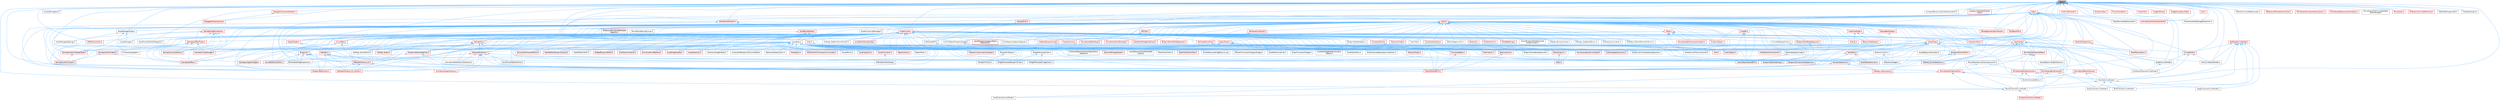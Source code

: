 digraph "Tuple.h"
{
 // INTERACTIVE_SVG=YES
 // LATEX_PDF_SIZE
  bgcolor="transparent";
  edge [fontname=Helvetica,fontsize=10,labelfontname=Helvetica,labelfontsize=10];
  node [fontname=Helvetica,fontsize=10,shape=box,height=0.2,width=0.4];
  Node1 [id="Node000001",label="Tuple.h",height=0.2,width=0.4,color="gray40", fillcolor="grey60", style="filled", fontcolor="black",tooltip=" "];
  Node1 -> Node2 [id="edge1_Node000001_Node000002",dir="back",color="steelblue1",style="solid",tooltip=" "];
  Node2 [id="Node000002",label="AssetData.h",height=0.2,width=0.4,color="grey40", fillcolor="white", style="filled",URL="$d9/d19/AssetData_8h.html",tooltip=" "];
  Node2 -> Node3 [id="edge2_Node000002_Node000003",dir="back",color="steelblue1",style="solid",tooltip=" "];
  Node3 [id="Node000003",label="ActorDescContainer.h",height=0.2,width=0.4,color="red", fillcolor="#FFF0F0", style="filled",URL="$de/df0/ActorDescContainer_8h.html",tooltip=" "];
  Node2 -> Node27 [id="edge3_Node000002_Node000027",dir="back",color="steelblue1",style="solid",tooltip=" "];
  Node27 [id="Node000027",label="AnimAssetFindReplace.h",height=0.2,width=0.4,color="red", fillcolor="#FFF0F0", style="filled",URL="$d2/d3f/AnimAssetFindReplace_8h.html",tooltip=" "];
  Node2 -> Node31 [id="edge4_Node000002_Node000031",dir="back",color="steelblue1",style="solid",tooltip=" "];
  Node31 [id="Node000031",label="AnimationGraphSchema.h",height=0.2,width=0.4,color="red", fillcolor="#FFF0F0", style="filled",URL="$dc/d75/AnimationGraphSchema_8h.html",tooltip=" "];
  Node2 -> Node34 [id="edge5_Node000002_Node000034",dir="back",color="steelblue1",style="solid",tooltip=" "];
  Node34 [id="Node000034",label="AnimationStateMachineSchema.h",height=0.2,width=0.4,color="grey40", fillcolor="white", style="filled",URL="$d7/d8c/AnimationStateMachineSchema_8h.html",tooltip=" "];
  Node2 -> Node35 [id="edge6_Node000002_Node000035",dir="back",color="steelblue1",style="solid",tooltip=" "];
  Node35 [id="Node000035",label="AssetDataTagMapSerialization\lDetails.h",height=0.2,width=0.4,color="grey40", fillcolor="white", style="filled",URL="$d5/d67/AssetDataTagMapSerializationDetails_8h.html",tooltip=" "];
  Node2 -> Node36 [id="edge7_Node000002_Node000036",dir="back",color="steelblue1",style="solid",tooltip=" "];
  Node36 [id="Node000036",label="AssetDataToken.h",height=0.2,width=0.4,color="grey40", fillcolor="white", style="filled",URL="$d2/da5/AssetDataToken_8h.html",tooltip=" "];
  Node2 -> Node37 [id="edge8_Node000002_Node000037",dir="back",color="steelblue1",style="solid",tooltip=" "];
  Node37 [id="Node000037",label="AssetDragDropOp.h",height=0.2,width=0.4,color="red", fillcolor="#FFF0F0", style="filled",URL="$df/dda/AssetDragDropOp_8h.html",tooltip=" "];
  Node2 -> Node39 [id="edge9_Node000002_Node000039",dir="back",color="steelblue1",style="solid",tooltip=" "];
  Node39 [id="Node000039",label="AssetReferenceFixer.h",height=0.2,width=0.4,color="grey40", fillcolor="white", style="filled",URL="$dd/da4/AssetReferenceFixer_8h.html",tooltip=" "];
  Node2 -> Node40 [id="edge10_Node000002_Node000040",dir="back",color="steelblue1",style="solid",tooltip=" "];
  Node40 [id="Node000040",label="AssetRegistryGenerator.h",height=0.2,width=0.4,color="grey40", fillcolor="white", style="filled",URL="$df/dd1/AssetRegistryGenerator_8h.html",tooltip=" "];
  Node2 -> Node41 [id="edge11_Node000002_Node000041",dir="back",color="steelblue1",style="solid",tooltip=" "];
  Node41 [id="Node000041",label="AssetSelection.h",height=0.2,width=0.4,color="red", fillcolor="#FFF0F0", style="filled",URL="$d2/d2c/AssetSelection_8h.html",tooltip=" "];
  Node2 -> Node49 [id="edge12_Node000002_Node000049",dir="back",color="steelblue1",style="solid",tooltip=" "];
  Node49 [id="Node000049",label="AssetSourceFilenameCache.h",height=0.2,width=0.4,color="grey40", fillcolor="white", style="filled",URL="$dd/d16/AssetSourceFilenameCache_8h.html",tooltip=" "];
  Node2 -> Node50 [id="edge13_Node000002_Node000050",dir="back",color="steelblue1",style="solid",tooltip=" "];
  Node50 [id="Node000050",label="AssetThumbnail.h",height=0.2,width=0.4,color="red", fillcolor="#FFF0F0", style="filled",URL="$d7/d61/AssetThumbnail_8h.html",tooltip=" "];
  Node50 -> Node59 [id="edge14_Node000050_Node000059",dir="back",color="steelblue1",style="solid",tooltip=" "];
  Node59 [id="Node000059",label="SDeleteAssetsDialog.h",height=0.2,width=0.4,color="grey40", fillcolor="white", style="filled",URL="$d7/d0d/SDeleteAssetsDialog_8h.html",tooltip=" "];
  Node2 -> Node61 [id="edge15_Node000002_Node000061",dir="back",color="steelblue1",style="solid",tooltip=" "];
  Node61 [id="Node000061",label="AssetThumbnailWidget.h",height=0.2,width=0.4,color="grey40", fillcolor="white", style="filled",URL="$d8/d2a/AssetThumbnailWidget_8h.html",tooltip=" "];
  Node2 -> Node62 [id="edge16_Node000002_Node000062",dir="back",color="steelblue1",style="solid",tooltip=" "];
  Node62 [id="Node000062",label="AudioWidgetSubsystem.h",height=0.2,width=0.4,color="red", fillcolor="#FFF0F0", style="filled",URL="$de/d1b/AudioWidgetSubsystem_8h.html",tooltip=" "];
  Node2 -> Node64 [id="edge17_Node000002_Node000064",dir="back",color="steelblue1",style="solid",tooltip=" "];
  Node64 [id="Node000064",label="BlueprintActionDatabaseRegistrar.h",height=0.2,width=0.4,color="grey40", fillcolor="white", style="filled",URL="$d5/d5d/BlueprintActionDatabaseRegistrar_8h.html",tooltip=" "];
  Node2 -> Node65 [id="edge18_Node000002_Node000065",dir="back",color="steelblue1",style="solid",tooltip=" "];
  Node65 [id="Node000065",label="BlueprintAssetNodeSpawner.h",height=0.2,width=0.4,color="grey40", fillcolor="white", style="filled",URL="$d2/d56/BlueprintAssetNodeSpawner_8h.html",tooltip=" "];
  Node2 -> Node66 [id="edge19_Node000002_Node000066",dir="back",color="steelblue1",style="solid",tooltip=" "];
  Node66 [id="Node000066",label="CollectionDragDropOp.h",height=0.2,width=0.4,color="grey40", fillcolor="white", style="filled",URL="$d6/d23/CollectionDragDropOp_8h.html",tooltip=" "];
  Node2 -> Node67 [id="edge20_Node000002_Node000067",dir="back",color="steelblue1",style="solid",tooltip=" "];
  Node67 [id="Node000067",label="CompileAllBlueprintsCommandlet.h",height=0.2,width=0.4,color="grey40", fillcolor="white", style="filled",URL="$d4/d7d/CompileAllBlueprintsCommandlet_8h.html",tooltip=" "];
  Node2 -> Node68 [id="edge21_Node000002_Node000068",dir="back",color="steelblue1",style="solid",tooltip=" "];
  Node68 [id="Node000068",label="DataTableEditorUtils.h",height=0.2,width=0.4,color="red", fillcolor="#FFF0F0", style="filled",URL="$d6/d6f/DataTableEditorUtils_8h.html",tooltip=" "];
  Node2 -> Node70 [id="edge22_Node000002_Node000070",dir="back",color="steelblue1",style="solid",tooltip=" "];
  Node70 [id="Node000070",label="EdGraphSchema.h",height=0.2,width=0.4,color="red", fillcolor="#FFF0F0", style="filled",URL="$d2/dce/EdGraphSchema_8h.html",tooltip=" "];
  Node70 -> Node31 [id="edge23_Node000070_Node000031",dir="back",color="steelblue1",style="solid",tooltip=" "];
  Node70 -> Node34 [id="edge24_Node000070_Node000034",dir="back",color="steelblue1",style="solid",tooltip=" "];
  Node70 -> Node252 [id="edge25_Node000070_Node000252",dir="back",color="steelblue1",style="solid",tooltip=" "];
  Node252 [id="Node000252",label="EdGraphSchema_K2.h",height=0.2,width=0.4,color="red", fillcolor="#FFF0F0", style="filled",URL="$d0/dcf/EdGraphSchema__K2_8h.html",tooltip=" "];
  Node252 -> Node31 [id="edge26_Node000252_Node000031",dir="back",color="steelblue1",style="solid",tooltip=" "];
  Node252 -> Node255 [id="edge27_Node000252_Node000255",dir="back",color="steelblue1",style="solid",tooltip=" "];
  Node255 [id="Node000255",label="BlueprintEditorUtils.h",height=0.2,width=0.4,color="red", fillcolor="#FFF0F0", style="filled",URL="$d7/d3d/BlueprintEditorUtils_8h.html",tooltip=" "];
  Node252 -> Node260 [id="edge28_Node000252_Node000260",dir="back",color="steelblue1",style="solid",tooltip=" "];
  Node260 [id="Node000260",label="EdGraphSchema_K2_Actions.h",height=0.2,width=0.4,color="red", fillcolor="#FFF0F0", style="filled",URL="$d8/d9c/EdGraphSchema__K2__Actions_8h.html",tooltip=" "];
  Node70 -> Node260 [id="edge29_Node000070_Node000260",dir="back",color="steelblue1",style="solid",tooltip=" "];
  Node70 -> Node127 [id="edge30_Node000070_Node000127",dir="back",color="steelblue1",style="solid",tooltip=" "];
  Node127 [id="Node000127",label="EngineSharedPCH.h",height=0.2,width=0.4,color="red", fillcolor="#FFF0F0", style="filled",URL="$dc/dbb/EngineSharedPCH_8h.html",tooltip=" "];
  Node70 -> Node458 [id="edge31_Node000070_Node000458",dir="back",color="steelblue1",style="solid",tooltip=" "];
  Node458 [id="Node000458",label="SoundCueGraphSchema.h",height=0.2,width=0.4,color="grey40", fillcolor="white", style="filled",URL="$d7/d4a/SoundCueGraphSchema_8h.html",tooltip=" "];
  Node70 -> Node125 [id="edge32_Node000070_Node000125",dir="back",color="steelblue1",style="solid",tooltip=" "];
  Node125 [id="Node000125",label="SoundSubmixGraphSchema.h",height=0.2,width=0.4,color="grey40", fillcolor="white", style="filled",URL="$dc/ddf/SoundSubmixGraphSchema_8h.html",tooltip=" "];
  Node2 -> Node252 [id="edge33_Node000002_Node000252",dir="back",color="steelblue1",style="solid",tooltip=" "];
  Node2 -> Node459 [id="edge34_Node000002_Node000459",dir="back",color="steelblue1",style="solid",tooltip=" "];
  Node459 [id="Node000459",label="Editor.h",height=0.2,width=0.4,color="red", fillcolor="#FFF0F0", style="filled",URL="$de/d6e/Editor_8h.html",tooltip=" "];
  Node2 -> Node613 [id="edge35_Node000002_Node000613",dir="back",color="steelblue1",style="solid",tooltip=" "];
  Node613 [id="Node000613",label="EditorAnimUtils.h",height=0.2,width=0.4,color="grey40", fillcolor="white", style="filled",URL="$d1/dd4/EditorAnimUtils_8h.html",tooltip=" "];
  Node613 -> Node554 [id="edge36_Node000613_Node000554",dir="back",color="steelblue1",style="solid",tooltip=" "];
  Node554 [id="Node000554",label="SSkeletonWidget.h",height=0.2,width=0.4,color="grey40", fillcolor="white", style="filled",URL="$dd/da7/SSkeletonWidget_8h.html",tooltip=" "];
  Node2 -> Node614 [id="edge37_Node000002_Node000614",dir="back",color="steelblue1",style="solid",tooltip=" "];
  Node614 [id="Node000614",label="EditorAssetSubsystem.h",height=0.2,width=0.4,color="grey40", fillcolor="white", style="filled",URL="$df/d69/EditorAssetSubsystem_8h.html",tooltip=" "];
  Node2 -> Node615 [id="edge38_Node000002_Node000615",dir="back",color="steelblue1",style="solid",tooltip=" "];
  Node615 [id="Node000615",label="EditorEngine.h",height=0.2,width=0.4,color="red", fillcolor="#FFF0F0", style="filled",URL="$da/d0c/EditorEngine_8h.html",tooltip=" "];
  Node615 -> Node459 [id="edge39_Node000615_Node000459",dir="back",color="steelblue1",style="solid",tooltip=" "];
  Node2 -> Node127 [id="edge40_Node000002_Node000127",dir="back",color="steelblue1",style="solid",tooltip=" "];
  Node2 -> Node618 [id="edge41_Node000002_Node000618",dir="back",color="steelblue1",style="solid",tooltip=" "];
  Node618 [id="Node000618",label="ExternalAssetDependencyGatherer.h",height=0.2,width=0.4,color="grey40", fillcolor="white", style="filled",URL="$da/dbe/ExternalAssetDependencyGatherer_8h.html",tooltip=" "];
  Node2 -> Node619 [id="edge42_Node000002_Node000619",dir="back",color="steelblue1",style="solid",tooltip=" "];
  Node619 [id="Node000619",label="ExternalObjectAndActorDependency\lGatherer.h",height=0.2,width=0.4,color="grey40", fillcolor="white", style="filled",URL="$d3/d4e/ExternalObjectAndActorDependencyGatherer_8h.html",tooltip=" "];
  Node2 -> Node620 [id="edge43_Node000002_Node000620",dir="back",color="steelblue1",style="solid",tooltip=" "];
  Node620 [id="Node000620",label="ExternalPackageHelper.h",height=0.2,width=0.4,color="red", fillcolor="#FFF0F0", style="filled",URL="$d3/d2f/ExternalPackageHelper_8h.html",tooltip=" "];
  Node2 -> Node622 [id="edge44_Node000002_Node000622",dir="back",color="steelblue1",style="solid",tooltip=" "];
  Node622 [id="Node000622",label="FileHelpers.h",height=0.2,width=0.4,color="red", fillcolor="#FFF0F0", style="filled",URL="$d9/d82/FileHelpers_8h.html",tooltip=" "];
  Node2 -> Node624 [id="edge45_Node000002_Node000624",dir="back",color="steelblue1",style="solid",tooltip=" "];
  Node624 [id="Node000624",label="GameplayCueManager.h",height=0.2,width=0.4,color="red", fillcolor="#FFF0F0", style="filled",URL="$d7/d4e/GameplayCueManager_8h.html",tooltip=" "];
  Node2 -> Node627 [id="edge46_Node000002_Node000627",dir="back",color="steelblue1",style="solid",tooltip=" "];
  Node627 [id="Node000627",label="GameplayTagsManager.h",height=0.2,width=0.4,color="red", fillcolor="#FFF0F0", style="filled",URL="$d5/dc9/GameplayTagsManager_8h.html",tooltip=" "];
  Node2 -> Node699 [id="edge47_Node000002_Node000699",dir="back",color="steelblue1",style="solid",tooltip=" "];
  Node699 [id="Node000699",label="GatherTextFromAssetsCommandlet.h",height=0.2,width=0.4,color="red", fillcolor="#FFF0F0", style="filled",URL="$df/da5/GatherTextFromAssetsCommandlet_8h.html",tooltip=" "];
  Node2 -> Node700 [id="edge48_Node000002_Node000700",dir="back",color="steelblue1",style="solid",tooltip=" "];
  Node700 [id="Node000700",label="IAssetFamily.h",height=0.2,width=0.4,color="grey40", fillcolor="white", style="filled",URL="$d5/d12/IAssetFamily_8h.html",tooltip=" "];
  Node2 -> Node701 [id="edge49_Node000002_Node000701",dir="back",color="steelblue1",style="solid",tooltip=" "];
  Node701 [id="Node000701",label="LandscapeUtils.h",height=0.2,width=0.4,color="red", fillcolor="#FFF0F0", style="filled",URL="$d0/dc0/LandscapeUtils_8h.html",tooltip=" "];
  Node2 -> Node712 [id="edge50_Node000002_Node000712",dir="back",color="steelblue1",style="solid",tooltip=" "];
  Node712 [id="Node000712",label="LevelSequenceShotMetaData\lLibrary.h",height=0.2,width=0.4,color="grey40", fillcolor="white", style="filled",URL="$d2/d37/LevelSequenceShotMetaDataLibrary_8h.html",tooltip=" "];
  Node2 -> Node713 [id="edge51_Node000002_Node000713",dir="back",color="steelblue1",style="solid",tooltip=" "];
  Node713 [id="Node000713",label="MediaTrackEditor.h",height=0.2,width=0.4,color="grey40", fillcolor="white", style="filled",URL="$d0/d41/MediaTrackEditor_8h.html",tooltip=" "];
  Node2 -> Node714 [id="edge52_Node000002_Node000714",dir="back",color="steelblue1",style="solid",tooltip=" "];
  Node714 [id="Node000714",label="NoExportTypes.h",height=0.2,width=0.4,color="red", fillcolor="#FFF0F0", style="filled",URL="$d3/d21/NoExportTypes_8h.html",tooltip=" "];
  Node2 -> Node819 [id="edge53_Node000002_Node000819",dir="back",color="steelblue1",style="solid",tooltip=" "];
  Node819 [id="Node000819",label="ObjectLibrary.h",height=0.2,width=0.4,color="red", fillcolor="#FFF0F0", style="filled",URL="$d8/de1/ObjectLibrary_8h.html",tooltip=" "];
  Node2 -> Node821 [id="edge54_Node000002_Node000821",dir="back",color="steelblue1",style="solid",tooltip=" "];
  Node821 [id="Node000821",label="ObjectTools.h",height=0.2,width=0.4,color="grey40", fillcolor="white", style="filled",URL="$d3/d71/ObjectTools_8h.html",tooltip=" "];
  Node2 -> Node822 [id="edge55_Node000002_Node000822",dir="back",color="steelblue1",style="solid",tooltip=" "];
  Node822 [id="Node000822",label="PropertyCustomizationHelpers.h",height=0.2,width=0.4,color="red", fillcolor="#FFF0F0", style="filled",URL="$d7/dd0/PropertyCustomizationHelpers_8h.html",tooltip=" "];
  Node2 -> Node824 [id="edge56_Node000002_Node000824",dir="back",color="steelblue1",style="solid",tooltip=" "];
  Node824 [id="Node000824",label="ReimportFbxSceneFactory.h",height=0.2,width=0.4,color="red", fillcolor="#FFF0F0", style="filled",URL="$dc/d5f/ReimportFbxSceneFactory_8h.html",tooltip=" "];
  Node2 -> Node273 [id="edge57_Node000002_Node000273",dir="back",color="steelblue1",style="solid",tooltip=" "];
  Node273 [id="Node000273",label="RigVMEditorBlueprintLibrary.h",height=0.2,width=0.4,color="red", fillcolor="#FFF0F0", style="filled",URL="$d9/d31/RigVMEditorBlueprintLibrary_8h.html",tooltip=" "];
  Node2 -> Node825 [id="edge58_Node000002_Node000825",dir="back",color="steelblue1",style="solid",tooltip=" "];
  Node825 [id="Node000825",label="RigVMEditorTools.h",height=0.2,width=0.4,color="grey40", fillcolor="white", style="filled",URL="$d5/ddd/RigVMEditorTools_8h.html",tooltip=" "];
  Node2 -> Node286 [id="edge59_Node000002_Node000286",dir="back",color="steelblue1",style="solid",tooltip=" "];
  Node286 [id="Node000286",label="RigVMTreeToolkitTask.h",height=0.2,width=0.4,color="red", fillcolor="#FFF0F0", style="filled",URL="$d1/dd5/RigVMTreeToolkitTask_8h.html",tooltip=" "];
  Node2 -> Node59 [id="edge60_Node000002_Node000059",dir="back",color="steelblue1",style="solid",tooltip=" "];
  Node2 -> Node230 [id="edge61_Node000002_Node000230",dir="back",color="steelblue1",style="solid",tooltip=" "];
  Node230 [id="Node000230",label="SGraphPinClass.h",height=0.2,width=0.4,color="grey40", fillcolor="white", style="filled",URL="$df/d8d/SGraphPinClass_8h.html",tooltip=" "];
  Node2 -> Node229 [id="edge62_Node000002_Node000229",dir="back",color="steelblue1",style="solid",tooltip=" "];
  Node229 [id="Node000229",label="SGraphPinObject.h",height=0.2,width=0.4,color="grey40", fillcolor="white", style="filled",URL="$da/dd6/SGraphPinObject_8h.html",tooltip=" "];
  Node229 -> Node230 [id="edge63_Node000229_Node000230",dir="back",color="steelblue1",style="solid",tooltip=" "];
  Node2 -> Node554 [id="edge64_Node000002_Node000554",dir="back",color="steelblue1",style="solid",tooltip=" "];
  Node2 -> Node458 [id="edge65_Node000002_Node000458",dir="back",color="steelblue1",style="solid",tooltip=" "];
  Node2 -> Node125 [id="edge66_Node000002_Node000125",dir="back",color="steelblue1",style="solid",tooltip=" "];
  Node2 -> Node826 [id="edge67_Node000002_Node000826",dir="back",color="steelblue1",style="solid",tooltip=" "];
  Node826 [id="Node000826",label="SoundWaveLoadingBehavior.cpp",height=0.2,width=0.4,color="grey40", fillcolor="white", style="filled",URL="$d7/d95/SoundWaveLoadingBehavior_8cpp.html",tooltip=" "];
  Node2 -> Node827 [id="edge68_Node000002_Node000827",dir="back",color="steelblue1",style="solid",tooltip=" "];
  Node827 [id="Node000827",label="VPAssetThumbnailWrapperWidget.h",height=0.2,width=0.4,color="grey40", fillcolor="white", style="filled",URL="$d8/da8/VPAssetThumbnailWrapperWidget_8h.html",tooltip=" "];
  Node2 -> Node84 [id="edge69_Node000002_Node000084",dir="back",color="steelblue1",style="solid",tooltip=" "];
  Node84 [id="Node000084",label="WidgetBlueprintEditor.h",height=0.2,width=0.4,color="red", fillcolor="#FFF0F0", style="filled",URL="$d6/d04/WidgetBlueprintEditor_8h.html",tooltip=" "];
  Node2 -> Node828 [id="edge70_Node000002_Node000828",dir="back",color="steelblue1",style="solid",tooltip=" "];
  Node828 [id="Node000828",label="WidgetTemplateBlueprintClass.h",height=0.2,width=0.4,color="grey40", fillcolor="white", style="filled",URL="$d4/d8e/WidgetTemplateBlueprintClass_8h.html",tooltip=" "];
  Node2 -> Node829 [id="edge71_Node000002_Node000829",dir="back",color="steelblue1",style="solid",tooltip=" "];
  Node829 [id="Node000829",label="WidgetTemplateClass.h",height=0.2,width=0.4,color="grey40", fillcolor="white", style="filled",URL="$df/da5/WidgetTemplateClass_8h.html",tooltip=" "];
  Node829 -> Node828 [id="edge72_Node000829_Node000828",dir="back",color="steelblue1",style="solid",tooltip=" "];
  Node829 -> Node830 [id="edge73_Node000829_Node000830",dir="back",color="steelblue1",style="solid",tooltip=" "];
  Node830 [id="Node000830",label="WidgetTemplateImageClass.h",height=0.2,width=0.4,color="grey40", fillcolor="white", style="filled",URL="$d1/d00/WidgetTemplateImageClass_8h.html",tooltip=" "];
  Node2 -> Node830 [id="edge74_Node000002_Node000830",dir="back",color="steelblue1",style="solid",tooltip=" "];
  Node1 -> Node831 [id="edge75_Node000001_Node000831",dir="back",color="steelblue1",style="solid",tooltip=" "];
  Node831 [id="Node000831",label="AssetManagerTypes.h",height=0.2,width=0.4,color="grey40", fillcolor="white", style="filled",URL="$d6/d98/AssetManagerTypes_8h.html",tooltip=" "];
  Node831 -> Node832 [id="edge76_Node000831_Node000832",dir="back",color="steelblue1",style="solid",tooltip=" "];
  Node832 [id="Node000832",label="AssetManager.h",height=0.2,width=0.4,color="grey40", fillcolor="white", style="filled",URL="$d6/d7d/AssetManager_8h.html",tooltip=" "];
  Node831 -> Node833 [id="edge77_Node000831_Node000833",dir="back",color="steelblue1",style="solid",tooltip=" "];
  Node833 [id="Node000833",label="AssetManagerSettings.h",height=0.2,width=0.4,color="grey40", fillcolor="white", style="filled",URL="$d0/d71/AssetManagerSettings_8h.html",tooltip=" "];
  Node831 -> Node834 [id="edge78_Node000831_Node000834",dir="back",color="steelblue1",style="solid",tooltip=" "];
  Node834 [id="Node000834",label="PrimaryAssetLabel.h",height=0.2,width=0.4,color="grey40", fillcolor="white", style="filled",URL="$d4/d09/PrimaryAssetLabel_8h.html",tooltip=" "];
  Node1 -> Node835 [id="edge79_Node000001_Node000835",dir="back",color="steelblue1",style="solid",tooltip=" "];
  Node835 [id="Node000835",label="BezierChannelCurveModel.h",height=0.2,width=0.4,color="grey40", fillcolor="white", style="filled",URL="$d3/d63/BezierChannelCurveModel_8h.html",tooltip=" "];
  Node835 -> Node836 [id="edge80_Node000835_Node000836",dir="back",color="steelblue1",style="solid",tooltip=" "];
  Node836 [id="Node000836",label="DoubleChannelCurveModel.h",height=0.2,width=0.4,color="red", fillcolor="#FFF0F0", style="filled",URL="$d1/d5b/DoubleChannelCurveModel_8h.html",tooltip=" "];
  Node835 -> Node838 [id="edge81_Node000835_Node000838",dir="back",color="steelblue1",style="solid",tooltip=" "];
  Node838 [id="Node000838",label="FloatChannelCurveModel.h",height=0.2,width=0.4,color="grey40", fillcolor="white", style="filled",URL="$d0/d27/FloatChannelCurveModel_8h.html",tooltip=" "];
  Node1 -> Node839 [id="edge82_Node000001_Node000839",dir="back",color="steelblue1",style="solid",tooltip=" "];
  Node839 [id="Node000839",label="CachedStringStore.h",height=0.2,width=0.4,color="grey40", fillcolor="white", style="filled",URL="$d2/d50/CachedStringStore_8h.html",tooltip=" "];
  Node1 -> Node840 [id="edge83_Node000001_Node000840",dir="back",color="steelblue1",style="solid",tooltip=" "];
  Node840 [id="Node000840",label="ChannelCurveModel.h",height=0.2,width=0.4,color="grey40", fillcolor="white", style="filled",URL="$de/dfa/ChannelCurveModel_8h.html",tooltip=" "];
  Node840 -> Node835 [id="edge84_Node000840_Node000835",dir="back",color="steelblue1",style="solid",tooltip=" "];
  Node840 -> Node841 [id="edge85_Node000840_Node000841",dir="back",color="steelblue1",style="solid",tooltip=" "];
  Node841 [id="Node000841",label="BoolChannelCurveModel.h",height=0.2,width=0.4,color="grey40", fillcolor="white", style="filled",URL="$d0/d51/BoolChannelCurveModel_8h.html",tooltip=" "];
  Node840 -> Node842 [id="edge86_Node000840_Node000842",dir="back",color="steelblue1",style="solid",tooltip=" "];
  Node842 [id="Node000842",label="ByteChannelCurveModel.h",height=0.2,width=0.4,color="grey40", fillcolor="white", style="filled",URL="$d8/d3d/ByteChannelCurveModel_8h.html",tooltip=" "];
  Node840 -> Node843 [id="edge87_Node000840_Node000843",dir="back",color="steelblue1",style="solid",tooltip=" "];
  Node843 [id="Node000843",label="IntegerChannelCurveModel.h",height=0.2,width=0.4,color="grey40", fillcolor="white", style="filled",URL="$df/d26/IntegerChannelCurveModel_8h.html",tooltip=" "];
  Node1 -> Node844 [id="edge88_Node000001_Node000844",dir="back",color="steelblue1",style="solid",tooltip=" "];
  Node844 [id="Node000844",label="Class.h",height=0.2,width=0.4,color="red", fillcolor="#FFF0F0", style="filled",URL="$d4/d05/Class_8h.html",tooltip=" "];
  Node844 -> Node845 [id="edge89_Node000844_Node000845",dir="back",color="steelblue1",style="solid",tooltip=" "];
  Node845 [id="Node000845",label="ARFilter.h",height=0.2,width=0.4,color="red", fillcolor="#FFF0F0", style="filled",URL="$da/df2/ARFilter_8h.html",tooltip=" "];
  Node845 -> Node714 [id="edge90_Node000845_Node000714",dir="back",color="steelblue1",style="solid",tooltip=" "];
  Node844 -> Node851 [id="edge91_Node000844_Node000851",dir="back",color="steelblue1",style="solid",tooltip=" "];
  Node851 [id="Node000851",label="AnimNodeBase.h",height=0.2,width=0.4,color="red", fillcolor="#FFF0F0", style="filled",URL="$d9/dce/AnimNodeBase_8h.html",tooltip=" "];
  Node851 -> Node127 [id="edge92_Node000851_Node000127",dir="back",color="steelblue1",style="solid",tooltip=" "];
  Node844 -> Node884 [id="edge93_Node000844_Node000884",dir="back",color="steelblue1",style="solid",tooltip=" "];
  Node884 [id="Node000884",label="ArchiveObjectPropertyMapper.h",height=0.2,width=0.4,color="grey40", fillcolor="white", style="filled",URL="$dc/d9a/ArchiveObjectPropertyMapper_8h.html",tooltip=" "];
  Node884 -> Node885 [id="edge94_Node000884_Node000885",dir="back",color="steelblue1",style="solid",tooltip=" "];
  Node885 [id="Node000885",label="CoreUObject.h",height=0.2,width=0.4,color="red", fillcolor="#FFF0F0", style="filled",URL="$d0/ded/CoreUObject_8h.html",tooltip=" "];
  Node844 -> Node890 [id="edge95_Node000844_Node000890",dir="back",color="steelblue1",style="solid",tooltip=" "];
  Node890 [id="Node000890",label="AssetBundleData.h",height=0.2,width=0.4,color="red", fillcolor="#FFF0F0", style="filled",URL="$df/d47/AssetBundleData_8h.html",tooltip=" "];
  Node890 -> Node2 [id="edge96_Node000890_Node000002",dir="back",color="steelblue1",style="solid",tooltip=" "];
  Node890 -> Node832 [id="edge97_Node000890_Node000832",dir="back",color="steelblue1",style="solid",tooltip=" "];
  Node890 -> Node714 [id="edge98_Node000890_Node000714",dir="back",color="steelblue1",style="solid",tooltip=" "];
  Node844 -> Node959 [id="edge99_Node000844_Node000959",dir="back",color="steelblue1",style="solid",tooltip=" "];
  Node959 [id="Node000959",label="AssetCompilingManager.h",height=0.2,width=0.4,color="grey40", fillcolor="white", style="filled",URL="$d2/d23/AssetCompilingManager_8h.html",tooltip=" "];
  Node844 -> Node2 [id="edge100_Node000844_Node000002",dir="back",color="steelblue1",style="solid",tooltip=" "];
  Node844 -> Node831 [id="edge101_Node000844_Node000831",dir="back",color="steelblue1",style="solid",tooltip=" "];
  Node844 -> Node960 [id="edge102_Node000844_Node000960",dir="back",color="steelblue1",style="solid",tooltip=" "];
  Node960 [id="Node000960",label="Attenuation.h",height=0.2,width=0.4,color="red", fillcolor="#FFF0F0", style="filled",URL="$d3/d18/Attenuation_8h.html",tooltip=" "];
  Node844 -> Node990 [id="edge103_Node000844_Node000990",dir="back",color="steelblue1",style="solid",tooltip=" "];
  Node990 [id="Node000990",label="AttributesContainer.h",height=0.2,width=0.4,color="red", fillcolor="#FFF0F0", style="filled",URL="$d7/db7/AttributesContainer_8h.html",tooltip=" "];
  Node990 -> Node991 [id="edge104_Node000990_Node000991",dir="back",color="steelblue1",style="solid",tooltip=" "];
  Node991 [id="Node000991",label="AttributesRuntime.h",height=0.2,width=0.4,color="red", fillcolor="#FFF0F0", style="filled",URL="$dc/dc1/AttributesRuntime_8h.html",tooltip=" "];
  Node991 -> Node851 [id="edge105_Node000991_Node000851",dir="back",color="steelblue1",style="solid",tooltip=" "];
  Node844 -> Node991 [id="edge106_Node000844_Node000991",dir="back",color="steelblue1",style="solid",tooltip=" "];
  Node844 -> Node1027 [id="edge107_Node000844_Node001027",dir="back",color="steelblue1",style="solid",tooltip=" "];
  Node1027 [id="Node001027",label="AudioPanelWidgetInterface.h",height=0.2,width=0.4,color="red", fillcolor="#FFF0F0", style="filled",URL="$da/d52/AudioPanelWidgetInterface_8h.html",tooltip=" "];
  Node844 -> Node1029 [id="edge108_Node000844_Node001029",dir="back",color="steelblue1",style="solid",tooltip=" "];
  Node1029 [id="Node001029",label="AudioVolume.h",height=0.2,width=0.4,color="red", fillcolor="#FFF0F0", style="filled",URL="$dd/dbb/AudioVolume_8h.html",tooltip=" "];
  Node1029 -> Node127 [id="edge109_Node001029_Node000127",dir="back",color="steelblue1",style="solid",tooltip=" "];
  Node844 -> Node62 [id="edge110_Node000844_Node000062",dir="back",color="steelblue1",style="solid",tooltip=" "];
  Node844 -> Node76 [id="edge111_Node000844_Node000076",dir="back",color="steelblue1",style="solid",tooltip=" "];
  Node76 [id="Node000076",label="BPVariableDragDropAction.h",height=0.2,width=0.4,color="grey40", fillcolor="white", style="filled",URL="$dd/d23/BPVariableDragDropAction_8h.html",tooltip=" "];
  Node844 -> Node1052 [id="edge112_Node000844_Node001052",dir="back",color="steelblue1",style="solid",tooltip=" "];
  Node1052 [id="Node001052",label="BehaviorTreeTypes.h",height=0.2,width=0.4,color="red", fillcolor="#FFF0F0", style="filled",URL="$db/d7c/BehaviorTreeTypes_8h.html",tooltip=" "];
  Node844 -> Node1119 [id="edge113_Node000844_Node001119",dir="back",color="steelblue1",style="solid",tooltip=" "];
  Node1119 [id="Node001119",label="Blueprint.h",height=0.2,width=0.4,color="red", fillcolor="#FFF0F0", style="filled",URL="$d8/d4d/Blueprint_8h.html",tooltip=" "];
  Node1119 -> Node76 [id="edge114_Node001119_Node000076",dir="back",color="steelblue1",style="solid",tooltip=" "];
  Node1119 -> Node443 [id="edge115_Node001119_Node000443",dir="back",color="steelblue1",style="solid",tooltip=" "];
  Node443 [id="Node000443",label="BlueprintEditorSettings.h",height=0.2,width=0.4,color="red", fillcolor="#FFF0F0", style="filled",URL="$d4/dbc/BlueprintEditorSettings_8h.html",tooltip=" "];
  Node1119 -> Node255 [id="edge116_Node001119_Node000255",dir="back",color="steelblue1",style="solid",tooltip=" "];
  Node1119 -> Node260 [id="edge117_Node001119_Node000260",dir="back",color="steelblue1",style="solid",tooltip=" "];
  Node1119 -> Node127 [id="edge118_Node001119_Node000127",dir="back",color="steelblue1",style="solid",tooltip=" "];
  Node1119 -> Node1199 [id="edge119_Node001119_Node001199",dir="back",color="steelblue1",style="solid",tooltip=" "];
  Node1199 [id="Node001199",label="KismetEditorUtilities.h",height=0.2,width=0.4,color="red", fillcolor="#FFF0F0", style="filled",URL="$d4/d72/KismetEditorUtilities_8h.html",tooltip=" "];
  Node1119 -> Node1203 [id="edge120_Node001119_Node001203",dir="back",color="steelblue1",style="solid",tooltip=" "];
  Node1203 [id="Node001203",label="MemberReference.h",height=0.2,width=0.4,color="red", fillcolor="#FFF0F0", style="filled",URL="$dc/d3d/MemberReference_8h.html",tooltip=" "];
  Node1203 -> Node127 [id="edge121_Node001203_Node000127",dir="back",color="steelblue1",style="solid",tooltip=" "];
  Node1203 -> Node139 [id="edge122_Node001203_Node000139",dir="back",color="steelblue1",style="solid",tooltip=" "];
  Node139 [id="Node000139",label="K2Node_CallFunction.h",height=0.2,width=0.4,color="red", fillcolor="#FFF0F0", style="filled",URL="$d5/d5f/K2Node__CallFunction_8h.html",tooltip=" "];
  Node844 -> Node64 [id="edge123_Node000844_Node000064",dir="back",color="steelblue1",style="solid",tooltip=" "];
  Node844 -> Node1226 [id="edge124_Node000844_Node001226",dir="back",color="steelblue1",style="solid",tooltip=" "];
  Node1226 [id="Node001226",label="BlueprintActionFilter.h",height=0.2,width=0.4,color="red", fillcolor="#FFF0F0", style="filled",URL="$d5/d2a/BlueprintActionFilter_8h.html",tooltip=" "];
  Node1226 -> Node1145 [id="edge125_Node001226_Node001145",dir="back",color="steelblue1",style="solid",tooltip=" "];
  Node1145 [id="Node001145",label="BlueprintFunctionNodeSpawner.h",height=0.2,width=0.4,color="red", fillcolor="#FFF0F0", style="filled",URL="$d0/d59/BlueprintFunctionNodeSpawner_8h.html",tooltip=" "];
  Node1226 -> Node139 [id="edge126_Node001226_Node000139",dir="back",color="steelblue1",style="solid",tooltip=" "];
  Node1226 -> Node1190 [id="edge127_Node001226_Node001190",dir="back",color="steelblue1",style="solid",tooltip=" "];
  Node1190 [id="Node001190",label="K2Node_StructOperation.h",height=0.2,width=0.4,color="red", fillcolor="#FFF0F0", style="filled",URL="$d1/d1c/K2Node__StructOperation_8h.html",tooltip=" "];
  Node844 -> Node65 [id="edge128_Node000844_Node000065",dir="back",color="steelblue1",style="solid",tooltip=" "];
  Node844 -> Node443 [id="edge129_Node000844_Node000443",dir="back",color="steelblue1",style="solid",tooltip=" "];
  Node844 -> Node255 [id="edge130_Node000844_Node000255",dir="back",color="steelblue1",style="solid",tooltip=" "];
  Node844 -> Node172 [id="edge131_Node000844_Node000172",dir="back",color="steelblue1",style="solid",tooltip=" "];
  Node172 [id="Node000172",label="BlueprintEventNodeSpawner.h",height=0.2,width=0.4,color="red", fillcolor="#FFF0F0", style="filled",URL="$d4/dd3/BlueprintEventNodeSpawner_8h.html",tooltip=" "];
  Node844 -> Node1144 [id="edge132_Node000844_Node001144",dir="back",color="steelblue1",style="solid",tooltip=" "];
  Node1144 [id="Node001144",label="BlueprintFieldNodeSpawner.h",height=0.2,width=0.4,color="red", fillcolor="#FFF0F0", style="filled",URL="$da/d70/BlueprintFieldNodeSpawner_8h.html",tooltip=" "];
  Node1144 -> Node1145 [id="edge133_Node001144_Node001145",dir="back",color="steelblue1",style="solid",tooltip=" "];
  Node844 -> Node1145 [id="edge134_Node000844_Node001145",dir="back",color="steelblue1",style="solid",tooltip=" "];
  Node844 -> Node1231 [id="edge135_Node000844_Node001231",dir="back",color="steelblue1",style="solid",tooltip=" "];
  Node1231 [id="Node001231",label="BlueprintGeneratedClass.h",height=0.2,width=0.4,color="red", fillcolor="#FFF0F0", style="filled",URL="$d6/d77/BlueprintGeneratedClass_8h.html",tooltip=" "];
  Node1231 -> Node127 [id="edge136_Node001231_Node000127",dir="back",color="steelblue1",style="solid",tooltip=" "];
  Node1231 -> Node1199 [id="edge137_Node001231_Node001199",dir="back",color="steelblue1",style="solid",tooltip=" "];
  Node844 -> Node1234 [id="edge138_Node000844_Node001234",dir="back",color="steelblue1",style="solid",tooltip=" "];
  Node1234 [id="Node001234",label="BlueprintNodeHelpers.h",height=0.2,width=0.4,color="grey40", fillcolor="white", style="filled",URL="$df/d9b/BlueprintNodeHelpers_8h.html",tooltip=" "];
  Node844 -> Node1235 [id="edge139_Node000844_Node001235",dir="back",color="steelblue1",style="solid",tooltip=" "];
  Node1235 [id="Node001235",label="BodyInstance.h",height=0.2,width=0.4,color="red", fillcolor="#FFF0F0", style="filled",URL="$d3/d42/BodyInstance_8h.html",tooltip=" "];
  Node1235 -> Node127 [id="edge140_Node001235_Node000127",dir="back",color="steelblue1",style="solid",tooltip=" "];
  Node844 -> Node1207 [id="edge141_Node000844_Node001207",dir="back",color="steelblue1",style="solid",tooltip=" "];
  Node1207 [id="Node001207",label="BuiltInChannelEditors.h",height=0.2,width=0.4,color="grey40", fillcolor="white", style="filled",URL="$df/daf/BuiltInChannelEditors_8h.html",tooltip=" "];
  Node844 -> Node1526 [id="edge142_Node000844_Node001526",dir="back",color="steelblue1",style="solid",tooltip=" "];
  Node1526 [id="Node001526",label="Casts.h",height=0.2,width=0.4,color="red", fillcolor="#FFF0F0", style="filled",URL="$d4/d55/Casts_8h.html",tooltip=" "];
  Node1526 -> Node885 [id="edge143_Node001526_Node000885",dir="back",color="steelblue1",style="solid",tooltip=" "];
  Node1526 -> Node1534 [id="edge144_Node001526_Node001534",dir="back",color="steelblue1",style="solid",tooltip=" "];
  Node1534 [id="Node001534",label="CoreUObjectSharedPCH.h",height=0.2,width=0.4,color="red", fillcolor="#FFF0F0", style="filled",URL="$de/d2f/CoreUObjectSharedPCH_8h.html",tooltip=" "];
  Node1526 -> Node1536 [id="edge145_Node001526_Node001536",dir="back",color="steelblue1",style="solid",tooltip=" "];
  Node1536 [id="Node001536",label="EdGraph.h",height=0.2,width=0.4,color="red", fillcolor="#FFF0F0", style="filled",URL="$dd/dae/EdGraph_8h.html",tooltip=" "];
  Node1536 -> Node255 [id="edge146_Node001536_Node000255",dir="back",color="steelblue1",style="solid",tooltip=" "];
  Node1536 -> Node252 [id="edge147_Node001536_Node000252",dir="back",color="steelblue1",style="solid",tooltip=" "];
  Node1536 -> Node260 [id="edge148_Node001536_Node000260",dir="back",color="steelblue1",style="solid",tooltip=" "];
  Node1536 -> Node127 [id="edge149_Node001536_Node000127",dir="back",color="steelblue1",style="solid",tooltip=" "];
  Node1526 -> Node1552 [id="edge150_Node001526_Node001552",dir="back",color="steelblue1",style="solid",tooltip=" "];
  Node1552 [id="Node001552",label="EdGraphPin.h",height=0.2,width=0.4,color="red", fillcolor="#FFF0F0", style="filled",URL="$da/d52/EdGraphPin_8h.html",tooltip=" "];
  Node1552 -> Node1119 [id="edge151_Node001552_Node001119",dir="back",color="steelblue1",style="solid",tooltip=" "];
  Node1552 -> Node1231 [id="edge152_Node001552_Node001231",dir="back",color="steelblue1",style="solid",tooltip=" "];
  Node1552 -> Node70 [id="edge153_Node001552_Node000070",dir="back",color="steelblue1",style="solid",tooltip=" "];
  Node1552 -> Node252 [id="edge154_Node001552_Node000252",dir="back",color="steelblue1",style="solid",tooltip=" "];
  Node1552 -> Node260 [id="edge155_Node001552_Node000260",dir="back",color="steelblue1",style="solid",tooltip=" "];
  Node1552 -> Node127 [id="edge156_Node001552_Node000127",dir="back",color="steelblue1",style="solid",tooltip=" "];
  Node1552 -> Node1186 [id="edge157_Node001552_Node001186",dir="back",color="steelblue1",style="solid",tooltip=" "];
  Node1186 [id="Node001186",label="K2Node_Select.h",height=0.2,width=0.4,color="red", fillcolor="#FFF0F0", style="filled",URL="$d2/de5/K2Node__Select_8h.html",tooltip=" "];
  Node1552 -> Node193 [id="edge158_Node001552_Node000193",dir="back",color="steelblue1",style="solid",tooltip=" "];
  Node193 [id="Node000193",label="K2Node_SwitchEnum.h",height=0.2,width=0.4,color="grey40", fillcolor="white", style="filled",URL="$d1/df5/K2Node__SwitchEnum_8h.html",tooltip=" "];
  Node1526 -> Node260 [id="edge159_Node001526_Node000260",dir="back",color="steelblue1",style="solid",tooltip=" "];
  Node1526 -> Node3441 [id="edge160_Node001526_Node003441",dir="back",color="steelblue1",style="solid",tooltip=" "];
  Node3441 [id="Node003441",label="LiveLinkTypes.h",height=0.2,width=0.4,color="red", fillcolor="#FFF0F0", style="filled",URL="$d2/d4c/LiveLinkTypes_8h.html",tooltip=" "];
  Node1526 -> Node3481 [id="edge161_Node001526_Node003481",dir="back",color="steelblue1",style="solid",tooltip=" "];
  Node3481 [id="Node003481",label="MovieSceneEntitySystemGraphs.h",height=0.2,width=0.4,color="red", fillcolor="#FFF0F0", style="filled",URL="$dd/ded/MovieSceneEntitySystemGraphs_8h.html",tooltip=" "];
  Node1526 -> Node2602 [id="edge162_Node001526_Node002602",dir="back",color="steelblue1",style="solid",tooltip=" "];
  Node2602 [id="Node002602",label="UnrealType.h",height=0.2,width=0.4,color="red", fillcolor="#FFF0F0", style="filled",URL="$d6/d2f/UnrealType_8h.html",tooltip=" "];
  Node2602 -> Node76 [id="edge163_Node002602_Node000076",dir="back",color="steelblue1",style="solid",tooltip=" "];
  Node2602 -> Node835 [id="edge164_Node002602_Node000835",dir="back",color="steelblue1",style="solid",tooltip=" "];
  Node2602 -> Node1226 [id="edge165_Node002602_Node001226",dir="back",color="steelblue1",style="solid",tooltip=" "];
  Node2602 -> Node255 [id="edge166_Node002602_Node000255",dir="back",color="steelblue1",style="solid",tooltip=" "];
  Node2602 -> Node1231 [id="edge167_Node002602_Node001231",dir="back",color="steelblue1",style="solid",tooltip=" "];
  Node2602 -> Node840 [id="edge168_Node002602_Node000840",dir="back",color="steelblue1",style="solid",tooltip=" "];
  Node2602 -> Node2781 [id="edge169_Node002602_Node002781",dir="back",color="steelblue1",style="solid",tooltip=" "];
  Node2781 [id="Node002781",label="ConstraintChannelCurveModel.h",height=0.2,width=0.4,color="grey40", fillcolor="white", style="filled",URL="$d9/d5f/ConstraintChannelCurveModel_8h.html",tooltip=" "];
  Node2602 -> Node885 [id="edge170_Node002602_Node000885",dir="back",color="steelblue1",style="solid",tooltip=" "];
  Node2602 -> Node1534 [id="edge171_Node002602_Node001534",dir="back",color="steelblue1",style="solid",tooltip=" "];
  Node2602 -> Node2782 [id="edge172_Node002602_Node002782",dir="back",color="steelblue1",style="solid",tooltip=" "];
  Node2782 [id="Node002782",label="CurveModel.h",height=0.2,width=0.4,color="red", fillcolor="#FFF0F0", style="filled",URL="$de/d1c/CurveModel_8h.html",tooltip=" "];
  Node2782 -> Node840 [id="edge173_Node002782_Node000840",dir="back",color="steelblue1",style="solid",tooltip=" "];
  Node2782 -> Node2801 [id="edge174_Node002782_Node002801",dir="back",color="steelblue1",style="solid",tooltip=" "];
  Node2801 [id="Node002801",label="KeyBarCurveModel.h",height=0.2,width=0.4,color="grey40", fillcolor="white", style="filled",URL="$d7/da1/KeyBarCurveModel_8h.html",tooltip=" "];
  Node2801 -> Node2781 [id="edge175_Node002801_Node002781",dir="back",color="steelblue1",style="solid",tooltip=" "];
  Node2782 -> Node2803 [id="edge176_Node002782_Node002803",dir="back",color="steelblue1",style="solid",tooltip=" "];
  Node2803 [id="Node002803",label="RichCurveEditorModel.h",height=0.2,width=0.4,color="grey40", fillcolor="white", style="filled",URL="$d9/d48/RichCurveEditorModel_8h.html",tooltip=" "];
  Node2602 -> Node2807 [id="edge177_Node002602_Node002807",dir="back",color="steelblue1",style="solid",tooltip=" "];
  Node2807 [id="Node002807",label="DataTable.h",height=0.2,width=0.4,color="red", fillcolor="#FFF0F0", style="filled",URL="$d3/dba/DataTable_8h.html",tooltip=" "];
  Node2807 -> Node68 [id="edge178_Node002807_Node000068",dir="back",color="steelblue1",style="solid",tooltip=" "];
  Node2807 -> Node127 [id="edge179_Node002807_Node000127",dir="back",color="steelblue1",style="solid",tooltip=" "];
  Node2807 -> Node627 [id="edge180_Node002807_Node000627",dir="back",color="steelblue1",style="solid",tooltip=" "];
  Node2602 -> Node260 [id="edge181_Node002602_Node000260",dir="back",color="steelblue1",style="solid",tooltip=" "];
  Node2602 -> Node613 [id="edge182_Node002602_Node000613",dir="back",color="steelblue1",style="solid",tooltip=" "];
  Node2602 -> Node2918 [id="edge183_Node002602_Node002918",dir="back",color="steelblue1",style="solid",tooltip=" "];
  Node2918 [id="Node002918",label="FastReferenceCollector.h",height=0.2,width=0.4,color="red", fillcolor="#FFF0F0", style="filled",URL="$dd/d44/FastReferenceCollector_8h.html",tooltip=" "];
  Node2602 -> Node2841 [id="edge184_Node002602_Node002841",dir="back",color="steelblue1",style="solid",tooltip=" "];
  Node2841 [id="Node002841",label="GeneratedCppIncludes.h",height=0.2,width=0.4,color="grey40", fillcolor="white", style="filled",URL="$d5/d24/GeneratedCppIncludes_8h.html",tooltip=" "];
  Node2841 -> Node1534 [id="edge185_Node002841_Node001534",dir="back",color="steelblue1",style="solid",tooltip=" "];
  Node2602 -> Node1190 [id="edge186_Node002602_Node001190",dir="back",color="steelblue1",style="solid",tooltip=" "];
  Node2602 -> Node2801 [id="edge187_Node002602_Node002801",dir="back",color="steelblue1",style="solid",tooltip=" "];
  Node2602 -> Node1203 [id="edge188_Node002602_Node001203",dir="back",color="steelblue1",style="solid",tooltip=" "];
  Node2602 -> Node2803 [id="edge189_Node002602_Node002803",dir="back",color="steelblue1",style="solid",tooltip=" "];
  Node844 -> Node3626 [id="edge190_Node000844_Node003626",dir="back",color="steelblue1",style="solid",tooltip=" "];
  Node3626 [id="Node003626",label="ClassIconFinder.h",height=0.2,width=0.4,color="red", fillcolor="#FFF0F0", style="filled",URL="$dc/d62/ClassIconFinder_8h.html",tooltip=" "];
  Node844 -> Node3627 [id="edge191_Node000844_Node003627",dir="back",color="steelblue1",style="solid",tooltip=" "];
  Node3627 [id="Node003627",label="ClassTree.h",height=0.2,width=0.4,color="grey40", fillcolor="white", style="filled",URL="$d4/d0e/ClassTree_8h.html",tooltip=" "];
  Node844 -> Node3628 [id="edge192_Node000844_Node003628",dir="back",color="steelblue1",style="solid",tooltip=" "];
  Node3628 [id="Node003628",label="CompositeFont.h",height=0.2,width=0.4,color="red", fillcolor="#FFF0F0", style="filled",URL="$df/d09/CompositeFont_8h.html",tooltip=" "];
  Node3628 -> Node3629 [id="edge193_Node003628_Node003629",dir="back",color="steelblue1",style="solid",tooltip=" "];
  Node3629 [id="Node003629",label="Font.h",height=0.2,width=0.4,color="red", fillcolor="#FFF0F0", style="filled",URL="$d8/dd1/Font_8h.html",tooltip=" "];
  Node844 -> Node4147 [id="edge194_Node000844_Node004147",dir="back",color="steelblue1",style="solid",tooltip=" "];
  Node4147 [id="Node004147",label="ConstraintInstance.h",height=0.2,width=0.4,color="red", fillcolor="#FFF0F0", style="filled",URL="$d9/db0/ConstraintInstance_8h.html",tooltip=" "];
  Node844 -> Node4150 [id="edge195_Node000844_Node004150",dir="back",color="steelblue1",style="solid",tooltip=" "];
  Node4150 [id="Node004150",label="CoreNet.h",height=0.2,width=0.4,color="red", fillcolor="#FFF0F0", style="filled",URL="$da/d1a/CoreNet_8h.html",tooltip=" "];
  Node4150 -> Node885 [id="edge196_Node004150_Node000885",dir="back",color="steelblue1",style="solid",tooltip=" "];
  Node4150 -> Node1534 [id="edge197_Node004150_Node001534",dir="back",color="steelblue1",style="solid",tooltip=" "];
  Node844 -> Node885 [id="edge198_Node000844_Node000885",dir="back",color="steelblue1",style="solid",tooltip=" "];
  Node844 -> Node1534 [id="edge199_Node000844_Node001534",dir="back",color="steelblue1",style="solid",tooltip=" "];
  Node844 -> Node4168 [id="edge200_Node000844_Node004168",dir="back",color="steelblue1",style="solid",tooltip=" "];
  Node4168 [id="Node004168",label="CurveTable.h",height=0.2,width=0.4,color="red", fillcolor="#FFF0F0", style="filled",URL="$db/def/CurveTable_8h.html",tooltip=" "];
  Node4168 -> Node127 [id="edge201_Node004168_Node000127",dir="back",color="steelblue1",style="solid",tooltip=" "];
  Node4168 -> Node1814 [id="edge202_Node004168_Node001814",dir="back",color="steelblue1",style="solid",tooltip=" "];
  Node1814 [id="Node001814",label="GameplayEffect.h",height=0.2,width=0.4,color="red", fillcolor="#FFF0F0", style="filled",URL="$d4/d15/GameplayEffect_8h.html",tooltip=" "];
  Node844 -> Node2807 [id="edge203_Node000844_Node002807",dir="back",color="steelblue1",style="solid",tooltip=" "];
  Node844 -> Node1536 [id="edge204_Node000844_Node001536",dir="back",color="steelblue1",style="solid",tooltip=" "];
  Node844 -> Node1552 [id="edge205_Node000844_Node001552",dir="back",color="steelblue1",style="solid",tooltip=" "];
  Node844 -> Node252 [id="edge206_Node000844_Node000252",dir="back",color="steelblue1",style="solid",tooltip=" "];
  Node844 -> Node260 [id="edge207_Node000844_Node000260",dir="back",color="steelblue1",style="solid",tooltip=" "];
  Node844 -> Node4173 [id="edge208_Node000844_Node004173",dir="back",color="steelblue1",style="solid",tooltip=" "];
  Node4173 [id="Node004173",label="EditorCategoryUtils.h",height=0.2,width=0.4,color="grey40", fillcolor="white", style="filled",URL="$d9/d6e/EditorCategoryUtils_8h.html",tooltip=" "];
  Node844 -> Node4174 [id="edge209_Node000844_Node004174",dir="back",color="steelblue1",style="solid",tooltip=" "];
  Node4174 [id="Node004174",label="EngineBaseTypes.h",height=0.2,width=0.4,color="red", fillcolor="#FFF0F0", style="filled",URL="$d6/d1a/EngineBaseTypes_8h.html",tooltip=" "];
  Node4174 -> Node127 [id="edge210_Node004174_Node000127",dir="back",color="steelblue1",style="solid",tooltip=" "];
  Node844 -> Node4250 [id="edge211_Node000844_Node004250",dir="back",color="steelblue1",style="solid",tooltip=" "];
  Node4250 [id="Node004250",label="EngineTypes.h",height=0.2,width=0.4,color="red", fillcolor="#FFF0F0", style="filled",URL="$df/dcf/EngineTypes_8h.html",tooltip=" "];
  Node4250 -> Node851 [id="edge212_Node004250_Node000851",dir="back",color="steelblue1",style="solid",tooltip=" "];
  Node4250 -> Node960 [id="edge213_Node004250_Node000960",dir="back",color="steelblue1",style="solid",tooltip=" "];
  Node4250 -> Node1119 [id="edge214_Node004250_Node001119",dir="back",color="steelblue1",style="solid",tooltip=" "];
  Node4250 -> Node1235 [id="edge215_Node004250_Node001235",dir="back",color="steelblue1",style="solid",tooltip=" "];
  Node4250 -> Node615 [id="edge216_Node004250_Node000615",dir="back",color="steelblue1",style="solid",tooltip=" "];
  Node4250 -> Node127 [id="edge217_Node004250_Node000127",dir="back",color="steelblue1",style="solid",tooltip=" "];
  Node4250 -> Node1798 [id="edge218_Node004250_Node001798",dir="back",color="steelblue1",style="solid",tooltip=" "];
  Node1798 [id="Node001798",label="GameplayAbilityTargetTypes.h",height=0.2,width=0.4,color="red", fillcolor="#FFF0F0", style="filled",URL="$d8/dd1/GameplayAbilityTargetTypes_8h.html",tooltip=" "];
  Node1798 -> Node1799 [id="edge219_Node001798_Node001799",dir="back",color="steelblue1",style="solid",tooltip=" "];
  Node1799 [id="Node001799",label="GameplayAbilityTypes.h",height=0.2,width=0.4,color="red", fillcolor="#FFF0F0", style="filled",URL="$d1/dd9/GameplayAbilityTypes_8h.html",tooltip=" "];
  Node4250 -> Node1814 [id="edge220_Node004250_Node001814",dir="back",color="steelblue1",style="solid",tooltip=" "];
  Node4250 -> Node834 [id="edge221_Node004250_Node000834",dir="back",color="steelblue1",style="solid",tooltip=" "];
  Node844 -> Node4409 [id="edge222_Node000844_Node004409",dir="back",color="steelblue1",style="solid",tooltip=" "];
  Node4409 [id="Node004409",label="Events.h",height=0.2,width=0.4,color="red", fillcolor="#FFF0F0", style="filled",URL="$d0/dbb/Events_8h.html",tooltip=" "];
  Node844 -> Node4442 [id="edge223_Node000844_Node004442",dir="back",color="steelblue1",style="solid",tooltip=" "];
  Node4442 [id="Node004442",label="Factories.h",height=0.2,width=0.4,color="red", fillcolor="#FFF0F0", style="filled",URL="$d2/d18/Factories_8h.html",tooltip=" "];
  Node844 -> Node2918 [id="edge224_Node000844_Node002918",dir="back",color="steelblue1",style="solid",tooltip=" "];
  Node844 -> Node4443 [id="edge225_Node000844_Node004443",dir="back",color="steelblue1",style="solid",tooltip=" "];
  Node4443 [id="Node004443",label="FlowDirection.h",height=0.2,width=0.4,color="red", fillcolor="#FFF0F0", style="filled",URL="$da/d12/FlowDirection_8h.html",tooltip=" "];
  Node844 -> Node3629 [id="edge226_Node000844_Node003629",dir="back",color="steelblue1",style="solid",tooltip=" "];
  Node844 -> Node4444 [id="edge227_Node000844_Node004444",dir="back",color="steelblue1",style="solid",tooltip=" "];
  Node4444 [id="Node004444",label="FontSdfSettings.h",height=0.2,width=0.4,color="red", fillcolor="#FFF0F0", style="filled",URL="$d1/dbc/FontSdfSettings_8h.html",tooltip=" "];
  Node844 -> Node4446 [id="edge228_Node000844_Node004446",dir="back",color="steelblue1",style="solid",tooltip=" "];
  Node4446 [id="Node004446",label="GCObjectInfo.h",height=0.2,width=0.4,color="red", fillcolor="#FFF0F0", style="filled",URL="$d3/d0f/GCObjectInfo_8h.html",tooltip=" "];
  Node844 -> Node1812 [id="edge229_Node000844_Node001812",dir="back",color="steelblue1",style="solid",tooltip=" "];
  Node1812 [id="Node001812",label="GameplayAbilitySpec.h",height=0.2,width=0.4,color="red", fillcolor="#FFF0F0", style="filled",URL="$dd/daf/GameplayAbilitySpec_8h.html",tooltip=" "];
  Node1812 -> Node1799 [id="edge230_Node001812_Node001799",dir="back",color="steelblue1",style="solid",tooltip=" "];
  Node1812 -> Node1814 [id="edge231_Node001812_Node001814",dir="back",color="steelblue1",style="solid",tooltip=" "];
  Node844 -> Node1798 [id="edge232_Node000844_Node001798",dir="back",color="steelblue1",style="solid",tooltip=" "];
  Node844 -> Node1799 [id="edge233_Node000844_Node001799",dir="back",color="steelblue1",style="solid",tooltip=" "];
  Node844 -> Node1826 [id="edge234_Node000844_Node001826",dir="back",color="steelblue1",style="solid",tooltip=" "];
  Node1826 [id="Node001826",label="GameplayCueInterface.h",height=0.2,width=0.4,color="red", fillcolor="#FFF0F0", style="filled",URL="$d3/d31/GameplayCueInterface_8h.html",tooltip=" "];
  Node844 -> Node1814 [id="edge235_Node000844_Node001814",dir="back",color="steelblue1",style="solid",tooltip=" "];
  Node844 -> Node1810 [id="edge236_Node000844_Node001810",dir="back",color="steelblue1",style="solid",tooltip=" "];
  Node1810 [id="Node001810",label="GameplayEffectTypes.h",height=0.2,width=0.4,color="red", fillcolor="#FFF0F0", style="filled",URL="$d7/d59/GameplayEffectTypes_8h.html",tooltip=" "];
  Node1810 -> Node1812 [id="edge237_Node001810_Node001812",dir="back",color="steelblue1",style="solid",tooltip=" "];
  Node1810 -> Node1798 [id="edge238_Node001810_Node001798",dir="back",color="steelblue1",style="solid",tooltip=" "];
  Node1810 -> Node1799 [id="edge239_Node001810_Node001799",dir="back",color="steelblue1",style="solid",tooltip=" "];
  Node1810 -> Node1826 [id="edge240_Node001810_Node001826",dir="back",color="steelblue1",style="solid",tooltip=" "];
  Node1810 -> Node624 [id="edge241_Node001810_Node000624",dir="back",color="steelblue1",style="solid",tooltip=" "];
  Node1810 -> Node1814 [id="edge242_Node001810_Node001814",dir="back",color="steelblue1",style="solid",tooltip=" "];
  Node844 -> Node4447 [id="edge243_Node000844_Node004447",dir="back",color="steelblue1",style="solid",tooltip=" "];
  Node4447 [id="Node004447",label="GameplayTagContainer.h",height=0.2,width=0.4,color="red", fillcolor="#FFF0F0", style="filled",URL="$d1/d5c/GameplayTagContainer_8h.html",tooltip=" "];
  Node4447 -> Node1798 [id="edge244_Node004447_Node001798",dir="back",color="steelblue1",style="solid",tooltip=" "];
  Node4447 -> Node1799 [id="edge245_Node004447_Node001799",dir="back",color="steelblue1",style="solid",tooltip=" "];
  Node4447 -> Node1826 [id="edge246_Node004447_Node001826",dir="back",color="steelblue1",style="solid",tooltip=" "];
  Node4447 -> Node624 [id="edge247_Node004447_Node000624",dir="back",color="steelblue1",style="solid",tooltip=" "];
  Node4447 -> Node1814 [id="edge248_Node004447_Node001814",dir="back",color="steelblue1",style="solid",tooltip=" "];
  Node4447 -> Node1810 [id="edge249_Node004447_Node001810",dir="back",color="steelblue1",style="solid",tooltip=" "];
  Node4447 -> Node627 [id="edge250_Node004447_Node000627",dir="back",color="steelblue1",style="solid",tooltip=" "];
  Node844 -> Node2841 [id="edge251_Node000844_Node002841",dir="back",color="steelblue1",style="solid",tooltip=" "];
  Node844 -> Node4475 [id="edge252_Node000844_Node004475",dir="back",color="steelblue1",style="solid",tooltip=" "];
  Node4475 [id="Node004475",label="IAnimBlueprintNodeOverride\lAssetsContext.h",height=0.2,width=0.4,color="grey40", fillcolor="white", style="filled",URL="$d8/dc6/IAnimBlueprintNodeOverrideAssetsContext_8h.html",tooltip=" "];
  Node844 -> Node4476 [id="edge253_Node000844_Node004476",dir="back",color="steelblue1",style="solid",tooltip=" "];
  Node4476 [id="Node004476",label="InputCoreTypes.h",height=0.2,width=0.4,color="red", fillcolor="#FFF0F0", style="filled",URL="$de/d34/InputCoreTypes_8h.html",tooltip=" "];
  Node4476 -> Node1052 [id="edge254_Node004476_Node001052",dir="back",color="steelblue1",style="solid",tooltip=" "];
  Node4476 -> Node615 [id="edge255_Node004476_Node000615",dir="back",color="steelblue1",style="solid",tooltip=" "];
  Node4476 -> Node4409 [id="edge256_Node004476_Node004409",dir="back",color="steelblue1",style="solid",tooltip=" "];
  Node844 -> Node4554 [id="edge257_Node000844_Node004554",dir="back",color="steelblue1",style="solid",tooltip=" "];
  Node4554 [id="Node004554",label="InteractiveTool.h",height=0.2,width=0.4,color="red", fillcolor="#FFF0F0", style="filled",URL="$d5/d55/InteractiveTool_8h.html",tooltip=" "];
  Node844 -> Node1150 [id="edge258_Node000844_Node001150",dir="back",color="steelblue1",style="solid",tooltip=" "];
  Node1150 [id="Node001150",label="K2Node_BitmaskLiteral.h",height=0.2,width=0.4,color="grey40", fillcolor="white", style="filled",URL="$dc/de6/K2Node__BitmaskLiteral_8h.html",tooltip=" "];
  Node844 -> Node139 [id="edge259_Node000844_Node000139",dir="back",color="steelblue1",style="solid",tooltip=" "];
  Node844 -> Node157 [id="edge260_Node000844_Node000157",dir="back",color="steelblue1",style="solid",tooltip=" "];
  Node157 [id="Node000157",label="K2Node_CastByteToEnum.h",height=0.2,width=0.4,color="grey40", fillcolor="white", style="filled",URL="$d7/dcf/K2Node__CastByteToEnum_8h.html",tooltip=" "];
  Node844 -> Node169 [id="edge261_Node000844_Node000169",dir="back",color="steelblue1",style="solid",tooltip=" "];
  Node169 [id="Node000169",label="K2Node_EnumLiteral.h",height=0.2,width=0.4,color="grey40", fillcolor="white", style="filled",URL="$d3/d1c/K2Node__EnumLiteral_8h.html",tooltip=" "];
  Node844 -> Node182 [id="edge262_Node000844_Node000182",dir="back",color="steelblue1",style="solid",tooltip=" "];
  Node182 [id="Node000182",label="K2Node_ForEachElementInEnum.h",height=0.2,width=0.4,color="grey40", fillcolor="white", style="filled",URL="$d2/d15/K2Node__ForEachElementInEnum_8h.html",tooltip=" "];
  Node844 -> Node184 [id="edge263_Node000844_Node000184",dir="back",color="steelblue1",style="solid",tooltip=" "];
  Node184 [id="Node000184",label="K2Node_GetNumEnumEntries.h",height=0.2,width=0.4,color="grey40", fillcolor="white", style="filled",URL="$d6/d60/K2Node__GetNumEnumEntries_8h.html",tooltip=" "];
  Node844 -> Node1186 [id="edge264_Node000844_Node001186",dir="back",color="steelblue1",style="solid",tooltip=" "];
  Node844 -> Node1190 [id="edge265_Node000844_Node001190",dir="back",color="steelblue1",style="solid",tooltip=" "];
  Node844 -> Node193 [id="edge266_Node000844_Node000193",dir="back",color="steelblue1",style="solid",tooltip=" "];
  Node844 -> Node4601 [id="edge267_Node000844_Node004601",dir="back",color="steelblue1",style="solid",tooltip=" "];
  Node4601 [id="Node004601",label="KeyHandle.h",height=0.2,width=0.4,color="red", fillcolor="#FFF0F0", style="filled",URL="$da/d21/KeyHandle_8h.html",tooltip=" "];
  Node4601 -> Node835 [id="edge268_Node004601_Node000835",dir="back",color="steelblue1",style="solid",tooltip=" "];
  Node4601 -> Node840 [id="edge269_Node004601_Node000840",dir="back",color="steelblue1",style="solid",tooltip=" "];
  Node4601 -> Node2781 [id="edge270_Node004601_Node002781",dir="back",color="steelblue1",style="solid",tooltip=" "];
  Node4601 -> Node127 [id="edge271_Node004601_Node000127",dir="back",color="steelblue1",style="solid",tooltip=" "];
  Node4601 -> Node2801 [id="edge272_Node004601_Node002801",dir="back",color="steelblue1",style="solid",tooltip=" "];
  Node4601 -> Node4641 [id="edge273_Node004601_Node004641",dir="back",color="steelblue1",style="solid",tooltip=" "];
  Node4641 [id="Node004641",label="MovieSceneChannelData.h",height=0.2,width=0.4,color="red", fillcolor="#FFF0F0", style="filled",URL="$d1/da4/MovieSceneChannelData_8h.html",tooltip=" "];
  Node4641 -> Node3240 [id="edge274_Node004641_Node003240",dir="back",color="steelblue1",style="solid",tooltip=" "];
  Node3240 [id="Node003240",label="MovieSceneBoolChannel.h",height=0.2,width=0.4,color="red", fillcolor="#FFF0F0", style="filled",URL="$d9/d66/MovieSceneBoolChannel_8h.html",tooltip=" "];
  Node3240 -> Node841 [id="edge275_Node003240_Node000841",dir="back",color="steelblue1",style="solid",tooltip=" "];
  Node3240 -> Node1207 [id="edge276_Node003240_Node001207",dir="back",color="steelblue1",style="solid",tooltip=" "];
  Node3240 -> Node840 [id="edge277_Node003240_Node000840",dir="back",color="steelblue1",style="solid",tooltip=" "];
  Node4641 -> Node3245 [id="edge278_Node004641_Node003245",dir="back",color="steelblue1",style="solid",tooltip=" "];
  Node3245 [id="Node003245",label="MovieSceneByteChannel.h",height=0.2,width=0.4,color="red", fillcolor="#FFF0F0", style="filled",URL="$d2/dda/MovieSceneByteChannel_8h.html",tooltip=" "];
  Node3245 -> Node1207 [id="edge279_Node003245_Node001207",dir="back",color="steelblue1",style="solid",tooltip=" "];
  Node3245 -> Node842 [id="edge280_Node003245_Node000842",dir="back",color="steelblue1",style="solid",tooltip=" "];
  Node4641 -> Node3256 [id="edge281_Node004641_Node003256",dir="back",color="steelblue1",style="solid",tooltip=" "];
  Node3256 [id="Node003256",label="MovieSceneCurveChannelCommon.h",height=0.2,width=0.4,color="grey40", fillcolor="white", style="filled",URL="$d2/db2/MovieSceneCurveChannelCommon_8h.html",tooltip=" "];
  Node3256 -> Node3257 [id="edge282_Node003256_Node003257",dir="back",color="steelblue1",style="solid",tooltip=" "];
  Node3257 [id="Node003257",label="MovieSceneDoubleChannel.h",height=0.2,width=0.4,color="red", fillcolor="#FFF0F0", style="filled",URL="$d3/d7d/MovieSceneDoubleChannel_8h.html",tooltip=" "];
  Node3257 -> Node835 [id="edge283_Node003257_Node000835",dir="back",color="steelblue1",style="solid",tooltip=" "];
  Node3257 -> Node1207 [id="edge284_Node003257_Node001207",dir="back",color="steelblue1",style="solid",tooltip=" "];
  Node3257 -> Node840 [id="edge285_Node003257_Node000840",dir="back",color="steelblue1",style="solid",tooltip=" "];
  Node3257 -> Node836 [id="edge286_Node003257_Node000836",dir="back",color="steelblue1",style="solid",tooltip=" "];
  Node3256 -> Node3267 [id="edge287_Node003256_Node003267",dir="back",color="steelblue1",style="solid",tooltip=" "];
  Node3267 [id="Node003267",label="MovieSceneFloatChannel.h",height=0.2,width=0.4,color="red", fillcolor="#FFF0F0", style="filled",URL="$d9/d9e/MovieSceneFloatChannel_8h.html",tooltip=" "];
  Node3267 -> Node835 [id="edge288_Node003267_Node000835",dir="back",color="steelblue1",style="solid",tooltip=" "];
  Node3267 -> Node1207 [id="edge289_Node003267_Node001207",dir="back",color="steelblue1",style="solid",tooltip=" "];
  Node3267 -> Node840 [id="edge290_Node003267_Node000840",dir="back",color="steelblue1",style="solid",tooltip=" "];
  Node3267 -> Node838 [id="edge291_Node003267_Node000838",dir="back",color="steelblue1",style="solid",tooltip=" "];
  Node4641 -> Node3257 [id="edge292_Node004641_Node003257",dir="back",color="steelblue1",style="solid",tooltip=" "];
  Node4641 -> Node3267 [id="edge293_Node004641_Node003267",dir="back",color="steelblue1",style="solid",tooltip=" "];
  Node4601 -> Node3257 [id="edge294_Node004601_Node003257",dir="back",color="steelblue1",style="solid",tooltip=" "];
  Node4601 -> Node3267 [id="edge295_Node004601_Node003267",dir="back",color="steelblue1",style="solid",tooltip=" "];
  Node4601 -> Node3276 [id="edge296_Node004601_Node003276",dir="back",color="steelblue1",style="solid",tooltip=" "];
  Node3276 [id="Node003276",label="MovieSceneKeyStructHelper.h",height=0.2,width=0.4,color="red", fillcolor="#FFF0F0", style="filled",URL="$dc/d5c/MovieSceneKeyStructHelper_8h.html",tooltip=" "];
  Node844 -> Node2403 [id="edge297_Node000844_Node002403",dir="back",color="steelblue1",style="solid",tooltip=" "];
  Node2403 [id="Node002403",label="KismetDebugUtilities.h",height=0.2,width=0.4,color="grey40", fillcolor="white", style="filled",URL="$d6/dcf/KismetDebugUtilities_8h.html",tooltip=" "];
  Node2403 -> Node443 [id="edge298_Node002403_Node000443",dir="back",color="steelblue1",style="solid",tooltip=" "];
  Node844 -> Node1199 [id="edge299_Node000844_Node001199",dir="back",color="steelblue1",style="solid",tooltip=" "];
  Node844 -> Node3416 [id="edge300_Node000844_Node003416",dir="back",color="steelblue1",style="solid",tooltip=" "];
  Node3416 [id="Node003416",label="LevelEditorPlaySettings.h",height=0.2,width=0.4,color="red", fillcolor="#FFF0F0", style="filled",URL="$d4/d3b/LevelEditorPlaySettings_8h.html",tooltip=" "];
  Node844 -> Node2599 [id="edge301_Node000844_Node002599",dir="back",color="steelblue1",style="solid",tooltip=" "];
  Node2599 [id="Node002599",label="LevelSequenceLegacyObject\lReference.h",height=0.2,width=0.4,color="red", fillcolor="#FFF0F0", style="filled",URL="$d1/de7/LevelSequenceLegacyObjectReference_8h.html",tooltip=" "];
  Node844 -> Node4644 [id="edge302_Node000844_Node004644",dir="back",color="steelblue1",style="solid",tooltip=" "];
  Node4644 [id="Node004644",label="LevelSequenceSpawnRegister.h",height=0.2,width=0.4,color="grey40", fillcolor="white", style="filled",URL="$de/d94/LevelSequenceSpawnRegister_8h.html",tooltip=" "];
  Node844 -> Node3441 [id="edge303_Node000844_Node003441",dir="back",color="steelblue1",style="solid",tooltip=" "];
  Node844 -> Node4645 [id="edge304_Node000844_Node004645",dir="back",color="steelblue1",style="solid",tooltip=" "];
  Node4645 [id="Node004645",label="MaterialExpressionIO.h",height=0.2,width=0.4,color="red", fillcolor="#FFF0F0", style="filled",URL="$dc/d9a/MaterialExpressionIO_8h.html",tooltip=" "];
  Node4645 -> Node127 [id="edge305_Node004645_Node000127",dir="back",color="steelblue1",style="solid",tooltip=" "];
  Node844 -> Node1203 [id="edge306_Node000844_Node001203",dir="back",color="steelblue1",style="solid",tooltip=" "];
  Node844 -> Node798 [id="edge307_Node000844_Node000798",dir="back",color="steelblue1",style="solid",tooltip=" "];
  Node798 [id="Node000798",label="MetasoundFrontendDataType\lRegistry.h",height=0.2,width=0.4,color="red", fillcolor="#FFF0F0", style="filled",URL="$d3/d48/MetasoundFrontendDataTypeRegistry_8h.html",tooltip=" "];
  Node844 -> Node4646 [id="edge308_Node000844_Node004646",dir="back",color="steelblue1",style="solid",tooltip=" "];
  Node4646 [id="Node004646",label="MovieSceneBlendType.h",height=0.2,width=0.4,color="red", fillcolor="#FFF0F0", style="filled",URL="$d9/d2d/MovieSceneBlendType_8h.html",tooltip=" "];
  Node844 -> Node3240 [id="edge309_Node000844_Node003240",dir="back",color="steelblue1",style="solid",tooltip=" "];
  Node844 -> Node3245 [id="edge310_Node000844_Node003245",dir="back",color="steelblue1",style="solid",tooltip=" "];
  Node844 -> Node4641 [id="edge311_Node000844_Node004641",dir="back",color="steelblue1",style="solid",tooltip=" "];
  Node844 -> Node3256 [id="edge312_Node000844_Node003256",dir="back",color="steelblue1",style="solid",tooltip=" "];
  Node844 -> Node3257 [id="edge313_Node000844_Node003257",dir="back",color="steelblue1",style="solid",tooltip=" "];
  Node844 -> Node4636 [id="edge314_Node000844_Node004636",dir="back",color="steelblue1",style="solid",tooltip=" "];
  Node4636 [id="Node004636",label="MovieSceneEasingCurves.h",height=0.2,width=0.4,color="grey40", fillcolor="white", style="filled",URL="$d3/db8/MovieSceneEasingCurves_8h.html",tooltip=" "];
  Node844 -> Node3481 [id="edge315_Node000844_Node003481",dir="back",color="steelblue1",style="solid",tooltip=" "];
  Node844 -> Node2269 [id="edge316_Node000844_Node002269",dir="back",color="steelblue1",style="solid",tooltip=" "];
  Node2269 [id="Node002269",label="MovieSceneEvalTemplate.h",height=0.2,width=0.4,color="red", fillcolor="#FFF0F0", style="filled",URL="$d2/d6c/MovieSceneEvalTemplate_8h.html",tooltip=" "];
  Node844 -> Node3267 [id="edge317_Node000844_Node003267",dir="back",color="steelblue1",style="solid",tooltip=" "];
  Node844 -> Node4695 [id="edge318_Node000844_Node004695",dir="back",color="steelblue1",style="solid",tooltip=" "];
  Node4695 [id="Node004695",label="PackageLocalizationCache.h",height=0.2,width=0.4,color="red", fillcolor="#FFF0F0", style="filled",URL="$d3/d38/PackageLocalizationCache_8h.html",tooltip=" "];
  Node844 -> Node2602 [id="edge319_Node000844_Node002602",dir="back",color="steelblue1",style="solid",tooltip=" "];
  Node1 -> Node5045 [id="edge320_Node000001_Node005045",dir="back",color="steelblue1",style="solid",tooltip=" "];
  Node5045 [id="Node005045",label="CompactBinaryContainerSerialization.h",height=0.2,width=0.4,color="grey40", fillcolor="white", style="filled",URL="$d2/df2/CompactBinaryContainerSerialization_8h.html",tooltip=" "];
  Node1 -> Node2781 [id="edge321_Node000001_Node002781",dir="back",color="steelblue1",style="solid",tooltip=" "];
  Node1 -> Node5046 [id="edge322_Node000001_Node005046",dir="back",color="steelblue1",style="solid",tooltip=" "];
  Node5046 [id="Node005046",label="Core.h",height=0.2,width=0.4,color="red", fillcolor="#FFF0F0", style="filled",URL="$d6/dd7/Core_8h.html",tooltip=" "];
  Node5046 -> Node885 [id="edge323_Node005046_Node000885",dir="back",color="steelblue1",style="solid",tooltip=" "];
  Node1 -> Node5047 [id="edge324_Node000001_Node005047",dir="back",color="steelblue1",style="solid",tooltip=" "];
  Node5047 [id="Node005047",label="CoreAsyncTaskNotification\lImpl.h",height=0.2,width=0.4,color="red", fillcolor="#FFF0F0", style="filled",URL="$dd/d5a/CoreAsyncTaskNotificationImpl_8h.html",tooltip=" "];
  Node1 -> Node5048 [id="edge325_Node000001_Node005048",dir="back",color="steelblue1",style="solid",tooltip=" "];
  Node5048 [id="Node005048",label="CoreMinimal.h",height=0.2,width=0.4,color="red", fillcolor="#FFF0F0", style="filled",URL="$d7/d67/CoreMinimal_8h.html",tooltip=" "];
  Node5048 -> Node3 [id="edge326_Node005048_Node000003",dir="back",color="steelblue1",style="solid",tooltip=" "];
  Node5048 -> Node27 [id="edge327_Node005048_Node000027",dir="back",color="steelblue1",style="solid",tooltip=" "];
  Node5048 -> Node851 [id="edge328_Node005048_Node000851",dir="back",color="steelblue1",style="solid",tooltip=" "];
  Node5048 -> Node31 [id="edge329_Node005048_Node000031",dir="back",color="steelblue1",style="solid",tooltip=" "];
  Node5048 -> Node34 [id="edge330_Node005048_Node000034",dir="back",color="steelblue1",style="solid",tooltip=" "];
  Node5048 -> Node884 [id="edge331_Node005048_Node000884",dir="back",color="steelblue1",style="solid",tooltip=" "];
  Node5048 -> Node37 [id="edge332_Node005048_Node000037",dir="back",color="steelblue1",style="solid",tooltip=" "];
  Node5048 -> Node41 [id="edge333_Node005048_Node000041",dir="back",color="steelblue1",style="solid",tooltip=" "];
  Node5048 -> Node49 [id="edge334_Node005048_Node000049",dir="back",color="steelblue1",style="solid",tooltip=" "];
  Node5048 -> Node50 [id="edge335_Node005048_Node000050",dir="back",color="steelblue1",style="solid",tooltip=" "];
  Node5048 -> Node960 [id="edge336_Node005048_Node000960",dir="back",color="steelblue1",style="solid",tooltip=" "];
  Node5048 -> Node1027 [id="edge337_Node005048_Node001027",dir="back",color="steelblue1",style="solid",tooltip=" "];
  Node5048 -> Node1029 [id="edge338_Node005048_Node001029",dir="back",color="steelblue1",style="solid",tooltip=" "];
  Node5048 -> Node62 [id="edge339_Node005048_Node000062",dir="back",color="steelblue1",style="solid",tooltip=" "];
  Node5048 -> Node76 [id="edge340_Node005048_Node000076",dir="back",color="steelblue1",style="solid",tooltip=" "];
  Node5048 -> Node1052 [id="edge341_Node005048_Node001052",dir="back",color="steelblue1",style="solid",tooltip=" "];
  Node5048 -> Node1119 [id="edge342_Node005048_Node001119",dir="back",color="steelblue1",style="solid",tooltip=" "];
  Node5048 -> Node64 [id="edge343_Node005048_Node000064",dir="back",color="steelblue1",style="solid",tooltip=" "];
  Node5048 -> Node1226 [id="edge344_Node005048_Node001226",dir="back",color="steelblue1",style="solid",tooltip=" "];
  Node5048 -> Node65 [id="edge345_Node005048_Node000065",dir="back",color="steelblue1",style="solid",tooltip=" "];
  Node5048 -> Node443 [id="edge346_Node005048_Node000443",dir="back",color="steelblue1",style="solid",tooltip=" "];
  Node5048 -> Node255 [id="edge347_Node005048_Node000255",dir="back",color="steelblue1",style="solid",tooltip=" "];
  Node5048 -> Node172 [id="edge348_Node005048_Node000172",dir="back",color="steelblue1",style="solid",tooltip=" "];
  Node5048 -> Node1144 [id="edge349_Node005048_Node001144",dir="back",color="steelblue1",style="solid",tooltip=" "];
  Node5048 -> Node1145 [id="edge350_Node005048_Node001145",dir="back",color="steelblue1",style="solid",tooltip=" "];
  Node5048 -> Node1231 [id="edge351_Node005048_Node001231",dir="back",color="steelblue1",style="solid",tooltip=" "];
  Node5048 -> Node1234 [id="edge352_Node005048_Node001234",dir="back",color="steelblue1",style="solid",tooltip=" "];
  Node5048 -> Node1235 [id="edge353_Node005048_Node001235",dir="back",color="steelblue1",style="solid",tooltip=" "];
  Node5048 -> Node3626 [id="edge354_Node005048_Node003626",dir="back",color="steelblue1",style="solid",tooltip=" "];
  Node5048 -> Node3627 [id="edge355_Node005048_Node003627",dir="back",color="steelblue1",style="solid",tooltip=" "];
  Node5048 -> Node66 [id="edge356_Node005048_Node000066",dir="back",color="steelblue1",style="solid",tooltip=" "];
  Node5048 -> Node67 [id="edge357_Node005048_Node000067",dir="back",color="steelblue1",style="solid",tooltip=" "];
  Node5048 -> Node3628 [id="edge358_Node005048_Node003628",dir="back",color="steelblue1",style="solid",tooltip=" "];
  Node5048 -> Node4147 [id="edge359_Node005048_Node004147",dir="back",color="steelblue1",style="solid",tooltip=" "];
  Node5048 -> Node5046 [id="edge360_Node005048_Node005046",dir="back",color="steelblue1",style="solid",tooltip=" "];
  Node5048 -> Node5502 [id="edge361_Node005048_Node005502",dir="back",color="steelblue1",style="solid",tooltip=" "];
  Node5502 [id="Node005502",label="CoreSharedPCH.h",height=0.2,width=0.4,color="grey40", fillcolor="white", style="filled",URL="$d8/de5/CoreSharedPCH_8h.html",tooltip=" "];
  Node5502 -> Node1534 [id="edge362_Node005502_Node001534",dir="back",color="steelblue1",style="solid",tooltip=" "];
  Node5048 -> Node4168 [id="edge363_Node005048_Node004168",dir="back",color="steelblue1",style="solid",tooltip=" "];
  Node5048 -> Node68 [id="edge364_Node005048_Node000068",dir="back",color="steelblue1",style="solid",tooltip=" "];
  Node5048 -> Node1536 [id="edge365_Node005048_Node001536",dir="back",color="steelblue1",style="solid",tooltip=" "];
  Node5048 -> Node1552 [id="edge366_Node005048_Node001552",dir="back",color="steelblue1",style="solid",tooltip=" "];
  Node5048 -> Node70 [id="edge367_Node005048_Node000070",dir="back",color="steelblue1",style="solid",tooltip=" "];
  Node5048 -> Node252 [id="edge368_Node005048_Node000252",dir="back",color="steelblue1",style="solid",tooltip=" "];
  Node5048 -> Node260 [id="edge369_Node005048_Node000260",dir="back",color="steelblue1",style="solid",tooltip=" "];
  Node5048 -> Node459 [id="edge370_Node005048_Node000459",dir="back",color="steelblue1",style="solid",tooltip=" "];
  Node5048 -> Node613 [id="edge371_Node005048_Node000613",dir="back",color="steelblue1",style="solid",tooltip=" "];
  Node5048 -> Node614 [id="edge372_Node005048_Node000614",dir="back",color="steelblue1",style="solid",tooltip=" "];
  Node5048 -> Node4173 [id="edge373_Node005048_Node004173",dir="back",color="steelblue1",style="solid",tooltip=" "];
  Node5048 -> Node615 [id="edge374_Node005048_Node000615",dir="back",color="steelblue1",style="solid",tooltip=" "];
  Node5048 -> Node4409 [id="edge375_Node005048_Node004409",dir="back",color="steelblue1",style="solid",tooltip=" "];
  Node5048 -> Node4442 [id="edge376_Node005048_Node004442",dir="back",color="steelblue1",style="solid",tooltip=" "];
  Node5048 -> Node2918 [id="edge377_Node005048_Node002918",dir="back",color="steelblue1",style="solid",tooltip=" "];
  Node5048 -> Node622 [id="edge378_Node005048_Node000622",dir="back",color="steelblue1",style="solid",tooltip=" "];
  Node5048 -> Node4443 [id="edge379_Node005048_Node004443",dir="back",color="steelblue1",style="solid",tooltip=" "];
  Node5048 -> Node3629 [id="edge380_Node005048_Node003629",dir="back",color="steelblue1",style="solid",tooltip=" "];
  Node5048 -> Node4444 [id="edge381_Node005048_Node004444",dir="back",color="steelblue1",style="solid",tooltip=" "];
  Node5048 -> Node1812 [id="edge382_Node005048_Node001812",dir="back",color="steelblue1",style="solid",tooltip=" "];
  Node5048 -> Node1798 [id="edge383_Node005048_Node001798",dir="back",color="steelblue1",style="solid",tooltip=" "];
  Node5048 -> Node1799 [id="edge384_Node005048_Node001799",dir="back",color="steelblue1",style="solid",tooltip=" "];
  Node5048 -> Node1826 [id="edge385_Node005048_Node001826",dir="back",color="steelblue1",style="solid",tooltip=" "];
  Node5048 -> Node624 [id="edge386_Node005048_Node000624",dir="back",color="steelblue1",style="solid",tooltip=" "];
  Node5048 -> Node1814 [id="edge387_Node005048_Node001814",dir="back",color="steelblue1",style="solid",tooltip=" "];
  Node5048 -> Node1810 [id="edge388_Node005048_Node001810",dir="back",color="steelblue1",style="solid",tooltip=" "];
  Node5048 -> Node627 [id="edge389_Node005048_Node000627",dir="back",color="steelblue1",style="solid",tooltip=" "];
  Node5048 -> Node699 [id="edge390_Node005048_Node000699",dir="back",color="steelblue1",style="solid",tooltip=" "];
  Node5048 -> Node6230 [id="edge391_Node005048_Node006230",dir="back",color="steelblue1",style="solid",tooltip=" "];
  Node6230 [id="Node006230",label="GlobalShader.h",height=0.2,width=0.4,color="red", fillcolor="#FFF0F0", style="filled",URL="$db/de3/GlobalShader_8h.html",tooltip=" "];
  Node6230 -> Node127 [id="edge392_Node006230_Node000127",dir="back",color="steelblue1",style="solid",tooltip=" "];
  Node5048 -> Node4475 [id="edge393_Node005048_Node004475",dir="back",color="steelblue1",style="solid",tooltip=" "];
  Node5048 -> Node700 [id="edge394_Node005048_Node000700",dir="back",color="steelblue1",style="solid",tooltip=" "];
  Node5048 -> Node1288 [id="edge395_Node005048_Node001288",dir="back",color="steelblue1",style="solid",tooltip=" "];
  Node1288 [id="Node001288",label="ISMPartitionActor.h",height=0.2,width=0.4,color="red", fillcolor="#FFF0F0", style="filled",URL="$d8/dac/ISMPartitionActor_8h.html",tooltip=" "];
  Node5048 -> Node4554 [id="edge396_Node005048_Node004554",dir="back",color="steelblue1",style="solid",tooltip=" "];
  Node5048 -> Node1150 [id="edge397_Node005048_Node001150",dir="back",color="steelblue1",style="solid",tooltip=" "];
  Node5048 -> Node139 [id="edge398_Node005048_Node000139",dir="back",color="steelblue1",style="solid",tooltip=" "];
  Node5048 -> Node157 [id="edge399_Node005048_Node000157",dir="back",color="steelblue1",style="solid",tooltip=" "];
  Node5048 -> Node169 [id="edge400_Node005048_Node000169",dir="back",color="steelblue1",style="solid",tooltip=" "];
  Node5048 -> Node182 [id="edge401_Node005048_Node000182",dir="back",color="steelblue1",style="solid",tooltip=" "];
  Node5048 -> Node184 [id="edge402_Node005048_Node000184",dir="back",color="steelblue1",style="solid",tooltip=" "];
  Node5048 -> Node1186 [id="edge403_Node005048_Node001186",dir="back",color="steelblue1",style="solid",tooltip=" "];
  Node5048 -> Node1190 [id="edge404_Node005048_Node001190",dir="back",color="steelblue1",style="solid",tooltip=" "];
  Node5048 -> Node193 [id="edge405_Node005048_Node000193",dir="back",color="steelblue1",style="solid",tooltip=" "];
  Node5048 -> Node4601 [id="edge406_Node005048_Node004601",dir="back",color="steelblue1",style="solid",tooltip=" "];
  Node5048 -> Node2403 [id="edge407_Node005048_Node002403",dir="back",color="steelblue1",style="solid",tooltip=" "];
  Node5048 -> Node1199 [id="edge408_Node005048_Node001199",dir="back",color="steelblue1",style="solid",tooltip=" "];
  Node5048 -> Node701 [id="edge409_Node005048_Node000701",dir="back",color="steelblue1",style="solid",tooltip=" "];
  Node5048 -> Node3416 [id="edge410_Node005048_Node003416",dir="back",color="steelblue1",style="solid",tooltip=" "];
  Node5048 -> Node2599 [id="edge411_Node005048_Node002599",dir="back",color="steelblue1",style="solid",tooltip=" "];
  Node5048 -> Node4644 [id="edge412_Node005048_Node004644",dir="back",color="steelblue1",style="solid",tooltip=" "];
  Node5048 -> Node3441 [id="edge413_Node005048_Node003441",dir="back",color="steelblue1",style="solid",tooltip=" "];
  Node5048 -> Node4645 [id="edge414_Node005048_Node004645",dir="back",color="steelblue1",style="solid",tooltip=" "];
  Node5048 -> Node1203 [id="edge415_Node005048_Node001203",dir="back",color="steelblue1",style="solid",tooltip=" "];
  Node5048 -> Node5174 [id="edge416_Node005048_Node005174",dir="back",color="steelblue1",style="solid",tooltip=" "];
  Node5174 [id="Node005174",label="MeshAttributeArray.h",height=0.2,width=0.4,color="red", fillcolor="#FFF0F0", style="filled",URL="$dd/dcf/MeshAttributeArray_8h.html",tooltip=" "];
  Node5174 -> Node5183 [id="edge417_Node005174_Node005183",dir="back",color="steelblue1",style="solid",tooltip=" "];
  Node5183 [id="Node005183",label="MeshDescription.h",height=0.2,width=0.4,color="red", fillcolor="#FFF0F0", style="filled",URL="$d5/d91/MeshDescription_8h.html",tooltip=" "];
  Node5048 -> Node4646 [id="edge418_Node005048_Node004646",dir="back",color="steelblue1",style="solid",tooltip=" "];
  Node5048 -> Node2269 [id="edge419_Node005048_Node002269",dir="back",color="steelblue1",style="solid",tooltip=" "];
  Node5048 -> Node819 [id="edge420_Node005048_Node000819",dir="back",color="steelblue1",style="solid",tooltip=" "];
  Node5048 -> Node821 [id="edge421_Node005048_Node000821",dir="back",color="steelblue1",style="solid",tooltip=" "];
  Node5048 -> Node822 [id="edge422_Node005048_Node000822",dir="back",color="steelblue1",style="solid",tooltip=" "];
  Node5048 -> Node824 [id="edge423_Node005048_Node000824",dir="back",color="steelblue1",style="solid",tooltip=" "];
  Node5048 -> Node273 [id="edge424_Node005048_Node000273",dir="back",color="steelblue1",style="solid",tooltip=" "];
  Node5048 -> Node825 [id="edge425_Node005048_Node000825",dir="back",color="steelblue1",style="solid",tooltip=" "];
  Node5048 -> Node385 [id="edge426_Node005048_Node000385",dir="back",color="steelblue1",style="solid",tooltip=" "];
  Node385 [id="Node000385",label="RigVMUserWorkflowRegistry.h",height=0.2,width=0.4,color="grey40", fillcolor="white", style="filled",URL="$da/d27/RigVMUserWorkflowRegistry_8h.html",tooltip=" "];
  Node5048 -> Node59 [id="edge427_Node005048_Node000059",dir="back",color="steelblue1",style="solid",tooltip=" "];
  Node5048 -> Node230 [id="edge428_Node005048_Node000230",dir="back",color="steelblue1",style="solid",tooltip=" "];
  Node5048 -> Node229 [id="edge429_Node005048_Node000229",dir="back",color="steelblue1",style="solid",tooltip=" "];
  Node5048 -> Node554 [id="edge430_Node005048_Node000554",dir="back",color="steelblue1",style="solid",tooltip=" "];
  Node5048 -> Node458 [id="edge431_Node005048_Node000458",dir="back",color="steelblue1",style="solid",tooltip=" "];
  Node5048 -> Node84 [id="edge432_Node005048_Node000084",dir="back",color="steelblue1",style="solid",tooltip=" "];
  Node5048 -> Node828 [id="edge433_Node005048_Node000828",dir="back",color="steelblue1",style="solid",tooltip=" "];
  Node5048 -> Node829 [id="edge434_Node005048_Node000829",dir="back",color="steelblue1",style="solid",tooltip=" "];
  Node5048 -> Node830 [id="edge435_Node005048_Node000830",dir="back",color="steelblue1",style="solid",tooltip=" "];
  Node1 -> Node5502 [id="edge436_Node000001_Node005502",dir="back",color="steelblue1",style="solid",tooltip=" "];
  Node1 -> Node2782 [id="edge437_Node000001_Node002782",dir="back",color="steelblue1",style="solid",tooltip=" "];
  Node1 -> Node2654 [id="edge438_Node000001_Node002654",dir="back",color="steelblue1",style="solid",tooltip=" "];
  Node2654 [id="Node002654",label="CustomAttributes.h",height=0.2,width=0.4,color="red", fillcolor="#FFF0F0", style="filled",URL="$de/df2/CustomAttributes_8h.html",tooltip=" "];
  Node1 -> Node7352 [id="edge439_Node000001_Node007352",dir="back",color="steelblue1",style="solid",tooltip=" "];
  Node7352 [id="Node007352",label="DelegateInstanceInterface.h",height=0.2,width=0.4,color="red", fillcolor="#FFF0F0", style="filled",URL="$de/d82/DelegateInstanceInterface_8h.html",tooltip=" "];
  Node7352 -> Node7983 [id="edge440_Node007352_Node007983",dir="back",color="steelblue1",style="solid",tooltip=" "];
  Node7983 [id="Node007983",label="DelegateInstancesImpl.h",height=0.2,width=0.4,color="red", fillcolor="#FFF0F0", style="filled",URL="$d5/dc6/DelegateInstancesImpl_8h.html",tooltip=" "];
  Node1 -> Node7983 [id="edge441_Node000001_Node007983",dir="back",color="steelblue1",style="solid",tooltip=" "];
  Node1 -> Node7984 [id="edge442_Node000001_Node007984",dir="back",color="steelblue1",style="solid",tooltip=" "];
  Node7984 [id="Node007984",label="DirectoryTree.h",height=0.2,width=0.4,color="red", fillcolor="#FFF0F0", style="filled",URL="$de/d6a/DirectoryTree_8h.html",tooltip=" "];
  Node1 -> Node7496 [id="edge443_Node000001_Node007496",dir="back",color="steelblue1",style="solid",tooltip=" "];
  Node7496 [id="Node007496",label="FusionVoicePool.h",height=0.2,width=0.4,color="red", fillcolor="#FFF0F0", style="filled",URL="$df/db6/FusionVoicePool_8h.html",tooltip=" "];
  Node1 -> Node6230 [id="edge444_Node000001_Node006230",dir="back",color="steelblue1",style="solid",tooltip=" "];
  Node1 -> Node4609 [id="edge445_Node000001_Node004609",dir="back",color="steelblue1",style="solid",tooltip=" "];
  Node4609 [id="Node004609",label="IBufferedCurveModel.h",height=0.2,width=0.4,color="red", fillcolor="#FFF0F0", style="filled",URL="$d5/dd9/IBufferedCurveModel_8h.html",tooltip=" "];
  Node4609 -> Node835 [id="edge446_Node004609_Node000835",dir="back",color="steelblue1",style="solid",tooltip=" "];
  Node4609 -> Node841 [id="edge447_Node004609_Node000841",dir="back",color="steelblue1",style="solid",tooltip=" "];
  Node4609 -> Node842 [id="edge448_Node004609_Node000842",dir="back",color="steelblue1",style="solid",tooltip=" "];
  Node4609 -> Node840 [id="edge449_Node004609_Node000840",dir="back",color="steelblue1",style="solid",tooltip=" "];
  Node4609 -> Node2782 [id="edge450_Node004609_Node002782",dir="back",color="steelblue1",style="solid",tooltip=" "];
  Node4609 -> Node843 [id="edge451_Node004609_Node000843",dir="back",color="steelblue1",style="solid",tooltip=" "];
  Node4609 -> Node2803 [id="edge452_Node004609_Node002803",dir="back",color="steelblue1",style="solid",tooltip=" "];
  Node1 -> Node7483 [id="edge453_Node000001_Node007483",dir="back",color="steelblue1",style="solid",tooltip=" "];
  Node7483 [id="Node007483",label="ICookInfo.h",height=0.2,width=0.4,color="red", fillcolor="#FFF0F0", style="filled",URL="$da/d70/CoreUObject_2Public_2UObject_2ICookInfo_8h.html",tooltip=" "];
  Node1 -> Node1288 [id="edge454_Node000001_Node001288",dir="back",color="steelblue1",style="solid",tooltip=" "];
  Node1 -> Node5559 [id="edge455_Node000001_Node005559",dir="back",color="steelblue1",style="solid",tooltip=" "];
  Node5559 [id="Node005559",label="ImageInfilling.h",height=0.2,width=0.4,color="red", fillcolor="#FFF0F0", style="filled",URL="$d6/df4/ImageInfilling_8h.html",tooltip=" "];
  Node1 -> Node5947 [id="edge456_Node000001_Node005947",dir="back",color="steelblue1",style="solid",tooltip=" "];
  Node5947 [id="Node005947",label="ImageOccupancyMap.h",height=0.2,width=0.4,color="red", fillcolor="#FFF0F0", style="filled",URL="$d6/dca/ImageOccupancyMap_8h.html",tooltip=" "];
  Node1 -> Node7510 [id="edge457_Node000001_Node007510",dir="back",color="steelblue1",style="solid",tooltip=" "];
  Node7510 [id="Node007510",label="Internationalization.h",height=0.2,width=0.4,color="red", fillcolor="#FFF0F0", style="filled",URL="$da/de4/Internationalization_8h.html",tooltip=" "];
  Node7510 -> Node5046 [id="edge458_Node007510_Node005046",dir="back",color="steelblue1",style="solid",tooltip=" "];
  Node7510 -> Node5048 [id="edge459_Node007510_Node005048",dir="back",color="steelblue1",style="solid",tooltip=" "];
  Node7510 -> Node5502 [id="edge460_Node007510_Node005502",dir="back",color="steelblue1",style="solid",tooltip=" "];
  Node7510 -> Node260 [id="edge461_Node007510_Node000260",dir="back",color="steelblue1",style="solid",tooltip=" "];
  Node1 -> Node7985 [id="edge462_Node000001_Node007985",dir="back",color="steelblue1",style="solid",tooltip=" "];
  Node7985 [id="Node007985",label="Join.h",height=0.2,width=0.4,color="red", fillcolor="#FFF0F0", style="filled",URL="$d4/d48/Join_8h.html",tooltip=" "];
  Node1 -> Node2801 [id="edge463_Node000001_Node002801",dir="back",color="steelblue1",style="solid",tooltip=" "];
  Node1 -> Node7986 [id="edge464_Node000001_Node007986",dir="back",color="steelblue1",style="solid",tooltip=" "];
  Node7986 [id="Node007986",label="Map.h",height=0.2,width=0.4,color="red", fillcolor="#FFF0F0", style="filled",URL="$df/d79/Map_8h.html",tooltip=" "];
  Node7986 -> Node2 [id="edge465_Node007986_Node000002",dir="back",color="steelblue1",style="solid",tooltip=" "];
  Node7986 -> Node40 [id="edge466_Node007986_Node000040",dir="back",color="steelblue1",style="solid",tooltip=" "];
  Node7986 -> Node49 [id="edge467_Node007986_Node000049",dir="back",color="steelblue1",style="solid",tooltip=" "];
  Node7986 -> Node991 [id="edge468_Node007986_Node000991",dir="back",color="steelblue1",style="solid",tooltip=" "];
  Node7986 -> Node1226 [id="edge469_Node007986_Node001226",dir="back",color="steelblue1",style="solid",tooltip=" "];
  Node7986 -> Node443 [id="edge470_Node007986_Node000443",dir="back",color="steelblue1",style="solid",tooltip=" "];
  Node7986 -> Node844 [id="edge471_Node007986_Node000844",dir="back",color="steelblue1",style="solid",tooltip=" "];
  Node7986 -> Node5046 [id="edge472_Node007986_Node005046",dir="back",color="steelblue1",style="solid",tooltip=" "];
  Node7986 -> Node5048 [id="edge473_Node007986_Node005048",dir="back",color="steelblue1",style="solid",tooltip=" "];
  Node7986 -> Node4150 [id="edge474_Node007986_Node004150",dir="back",color="steelblue1",style="solid",tooltip=" "];
  Node7986 -> Node5502 [id="edge475_Node007986_Node005502",dir="back",color="steelblue1",style="solid",tooltip=" "];
  Node7986 -> Node2782 [id="edge476_Node007986_Node002782",dir="back",color="steelblue1",style="solid",tooltip=" "];
  Node7986 -> Node252 [id="edge477_Node007986_Node000252",dir="back",color="steelblue1",style="solid",tooltip=" "];
  Node7986 -> Node4446 [id="edge478_Node007986_Node004446",dir="back",color="steelblue1",style="solid",tooltip=" "];
  Node7986 -> Node6230 [id="edge479_Node007986_Node006230",dir="back",color="steelblue1",style="solid",tooltip=" "];
  Node7986 -> Node4554 [id="edge480_Node007986_Node004554",dir="back",color="steelblue1",style="solid",tooltip=" "];
  Node7986 -> Node3441 [id="edge481_Node007986_Node003441",dir="back",color="steelblue1",style="solid",tooltip=" "];
  Node7986 -> Node5174 [id="edge482_Node007986_Node005174",dir="back",color="steelblue1",style="solid",tooltip=" "];
  Node7986 -> Node5183 [id="edge483_Node007986_Node005183",dir="back",color="steelblue1",style="solid",tooltip=" "];
  Node7986 -> Node5566 [id="edge484_Node007986_Node005566",dir="back",color="steelblue1",style="solid",tooltip=" "];
  Node5566 [id="Node005566",label="MeshNormalMapEvaluator.h",height=0.2,width=0.4,color="grey40", fillcolor="white", style="filled",URL="$da/d03/MeshNormalMapEvaluator_8h.html",tooltip=" "];
  Node7986 -> Node3284 [id="edge485_Node007986_Node003284",dir="back",color="steelblue1",style="solid",tooltip=" "];
  Node3284 [id="Node003284",label="MovieSceneInitialValueCache.h",height=0.2,width=0.4,color="red", fillcolor="#FFF0F0", style="filled",URL="$d4/d7f/MovieSceneInitialValueCache_8h.html",tooltip=" "];
  Node7986 -> Node4695 [id="edge486_Node007986_Node004695",dir="back",color="steelblue1",style="solid",tooltip=" "];
  Node7986 -> Node125 [id="edge487_Node007986_Node000125",dir="back",color="steelblue1",style="solid",tooltip=" "];
  Node7986 -> Node6109 [id="edge488_Node007986_Node006109",dir="back",color="steelblue1",style="solid",tooltip=" "];
  Node6109 [id="Node006109",label="TrackRowModelStorageExtension.h",height=0.2,width=0.4,color="grey40", fillcolor="white", style="filled",URL="$d7/d9d/TrackRowModelStorageExtension_8h.html",tooltip=" "];
  Node7986 -> Node2602 [id="edge489_Node007986_Node002602",dir="back",color="steelblue1",style="solid",tooltip=" "];
  Node1 -> Node5174 [id="edge490_Node000001_Node005174",dir="back",color="steelblue1",style="solid",tooltip=" "];
  Node1 -> Node5183 [id="edge491_Node000001_Node005183",dir="back",color="steelblue1",style="solid",tooltip=" "];
  Node1 -> Node5566 [id="edge492_Node000001_Node005566",dir="back",color="steelblue1",style="solid",tooltip=" "];
  Node1 -> Node5835 [id="edge493_Node000001_Node005835",dir="back",color="steelblue1",style="solid",tooltip=" "];
  Node5835 [id="Node005835",label="MeshOcclusionMapEvaluator.h",height=0.2,width=0.4,color="grey40", fillcolor="white", style="filled",URL="$d5/dc2/MeshOcclusionMapEvaluator_8h.html",tooltip=" "];
  Node1 -> Node788 [id="edge494_Node000001_Node000788",dir="back",color="steelblue1",style="solid",tooltip=" "];
  Node788 [id="Node000788",label="MetasoundFrontendController.h",height=0.2,width=0.4,color="red", fillcolor="#FFF0F0", style="filled",URL="$d0/d64/MetasoundFrontendController_8h.html",tooltip=" "];
  Node1 -> Node3325 [id="edge495_Node000001_Node003325",dir="back",color="steelblue1",style="solid",tooltip=" "];
  Node3325 [id="Node003325",label="MovieSceneComponentAccessors.h",height=0.2,width=0.4,color="red", fillcolor="#FFF0F0", style="filled",URL="$db/d67/MovieSceneComponentAccessors_8h.html",tooltip=" "];
  Node1 -> Node6395 [id="edge496_Node000001_Node006395",dir="back",color="steelblue1",style="solid",tooltip=" "];
  Node6395 [id="Node006395",label="MovieSceneDecompositionQuery.h",height=0.2,width=0.4,color="red", fillcolor="#FFF0F0", style="filled",URL="$dd/d7c/MovieSceneDecompositionQuery_8h.html",tooltip=" "];
  Node1 -> Node3257 [id="edge497_Node000001_Node003257",dir="back",color="steelblue1",style="solid",tooltip=" "];
  Node1 -> Node3267 [id="edge498_Node000001_Node003267",dir="back",color="steelblue1",style="solid",tooltip=" "];
  Node1 -> Node3284 [id="edge499_Node000001_Node003284",dir="back",color="steelblue1",style="solid",tooltip=" "];
  Node1 -> Node3276 [id="edge500_Node000001_Node003276",dir="back",color="steelblue1",style="solid",tooltip=" "];
  Node1 -> Node2241 [id="edge501_Node000001_Node002241",dir="back",color="steelblue1",style="solid",tooltip=" "];
  Node2241 [id="Node002241",label="MovieScenePreAnimatedObject\lTokenStorage.h",height=0.2,width=0.4,color="grey40", fillcolor="white", style="filled",URL="$dc/d07/MovieScenePreAnimatedObjectTokenStorage_8h.html",tooltip=" "];
  Node1 -> Node4695 [id="edge502_Node000001_Node004695",dir="back",color="steelblue1",style="solid",tooltip=" "];
  Node1 -> Node8152 [id="edge503_Node000001_Node008152",dir="back",color="steelblue1",style="solid",tooltip=" "];
  Node8152 [id="Node008152",label="PhysScene.h",height=0.2,width=0.4,color="red", fillcolor="#FFF0F0", style="filled",URL="$dd/dd1/PhysScene_8h.html",tooltip=" "];
  Node1 -> Node2803 [id="edge504_Node000001_Node002803",dir="back",color="steelblue1",style="solid",tooltip=" "];
  Node1 -> Node385 [id="edge505_Node000001_Node000385",dir="back",color="steelblue1",style="solid",tooltip=" "];
  Node1 -> Node3582 [id="edge506_Node000001_Node003582",dir="back",color="steelblue1",style="solid",tooltip=" "];
  Node3582 [id="Node003582",label="SInteractiveCurveEditorView.h",height=0.2,width=0.4,color="red", fillcolor="#FFF0F0", style="filled",URL="$d2/dd9/SInteractiveCurveEditorView_8h.html",tooltip=" "];
  Node1 -> Node951 [id="edge507_Node000001_Node000951",dir="back",color="steelblue1",style="solid",tooltip=" "];
  Node951 [id="Node000951",label="StateTreePropertyRef.h",height=0.2,width=0.4,color="grey40", fillcolor="white", style="filled",URL="$dd/dae/StateTreePropertyRef_8h.html",tooltip=" "];
  Node1 -> Node8153 [id="edge508_Node000001_Node008153",dir="back",color="steelblue1",style="solid",tooltip=" "];
  Node8153 [id="Node008153",label="TiedTupleOutput.h",height=0.2,width=0.4,color="grey40", fillcolor="white", style="filled",URL="$df/d86/TiedTupleOutput_8h.html",tooltip=" "];
  Node1 -> Node6109 [id="edge509_Node000001_Node006109",dir="back",color="steelblue1",style="solid",tooltip=" "];
  Node1 -> Node2602 [id="edge510_Node000001_Node002602",dir="back",color="steelblue1",style="solid",tooltip=" "];
  Node1 -> Node8154 [id="edge511_Node000001_Node008154",dir="back",color="steelblue1",style="solid",tooltip=" "];
  Node8154 [id="Node008154",label="ValueOrError.h",height=0.2,width=0.4,color="red", fillcolor="#FFF0F0", style="filled",URL="$d5/dd1/ValueOrError_8h.html",tooltip=" "];
  Node8154 -> Node5502 [id="edge512_Node008154_Node005502",dir="back",color="steelblue1",style="solid",tooltip=" "];
}
